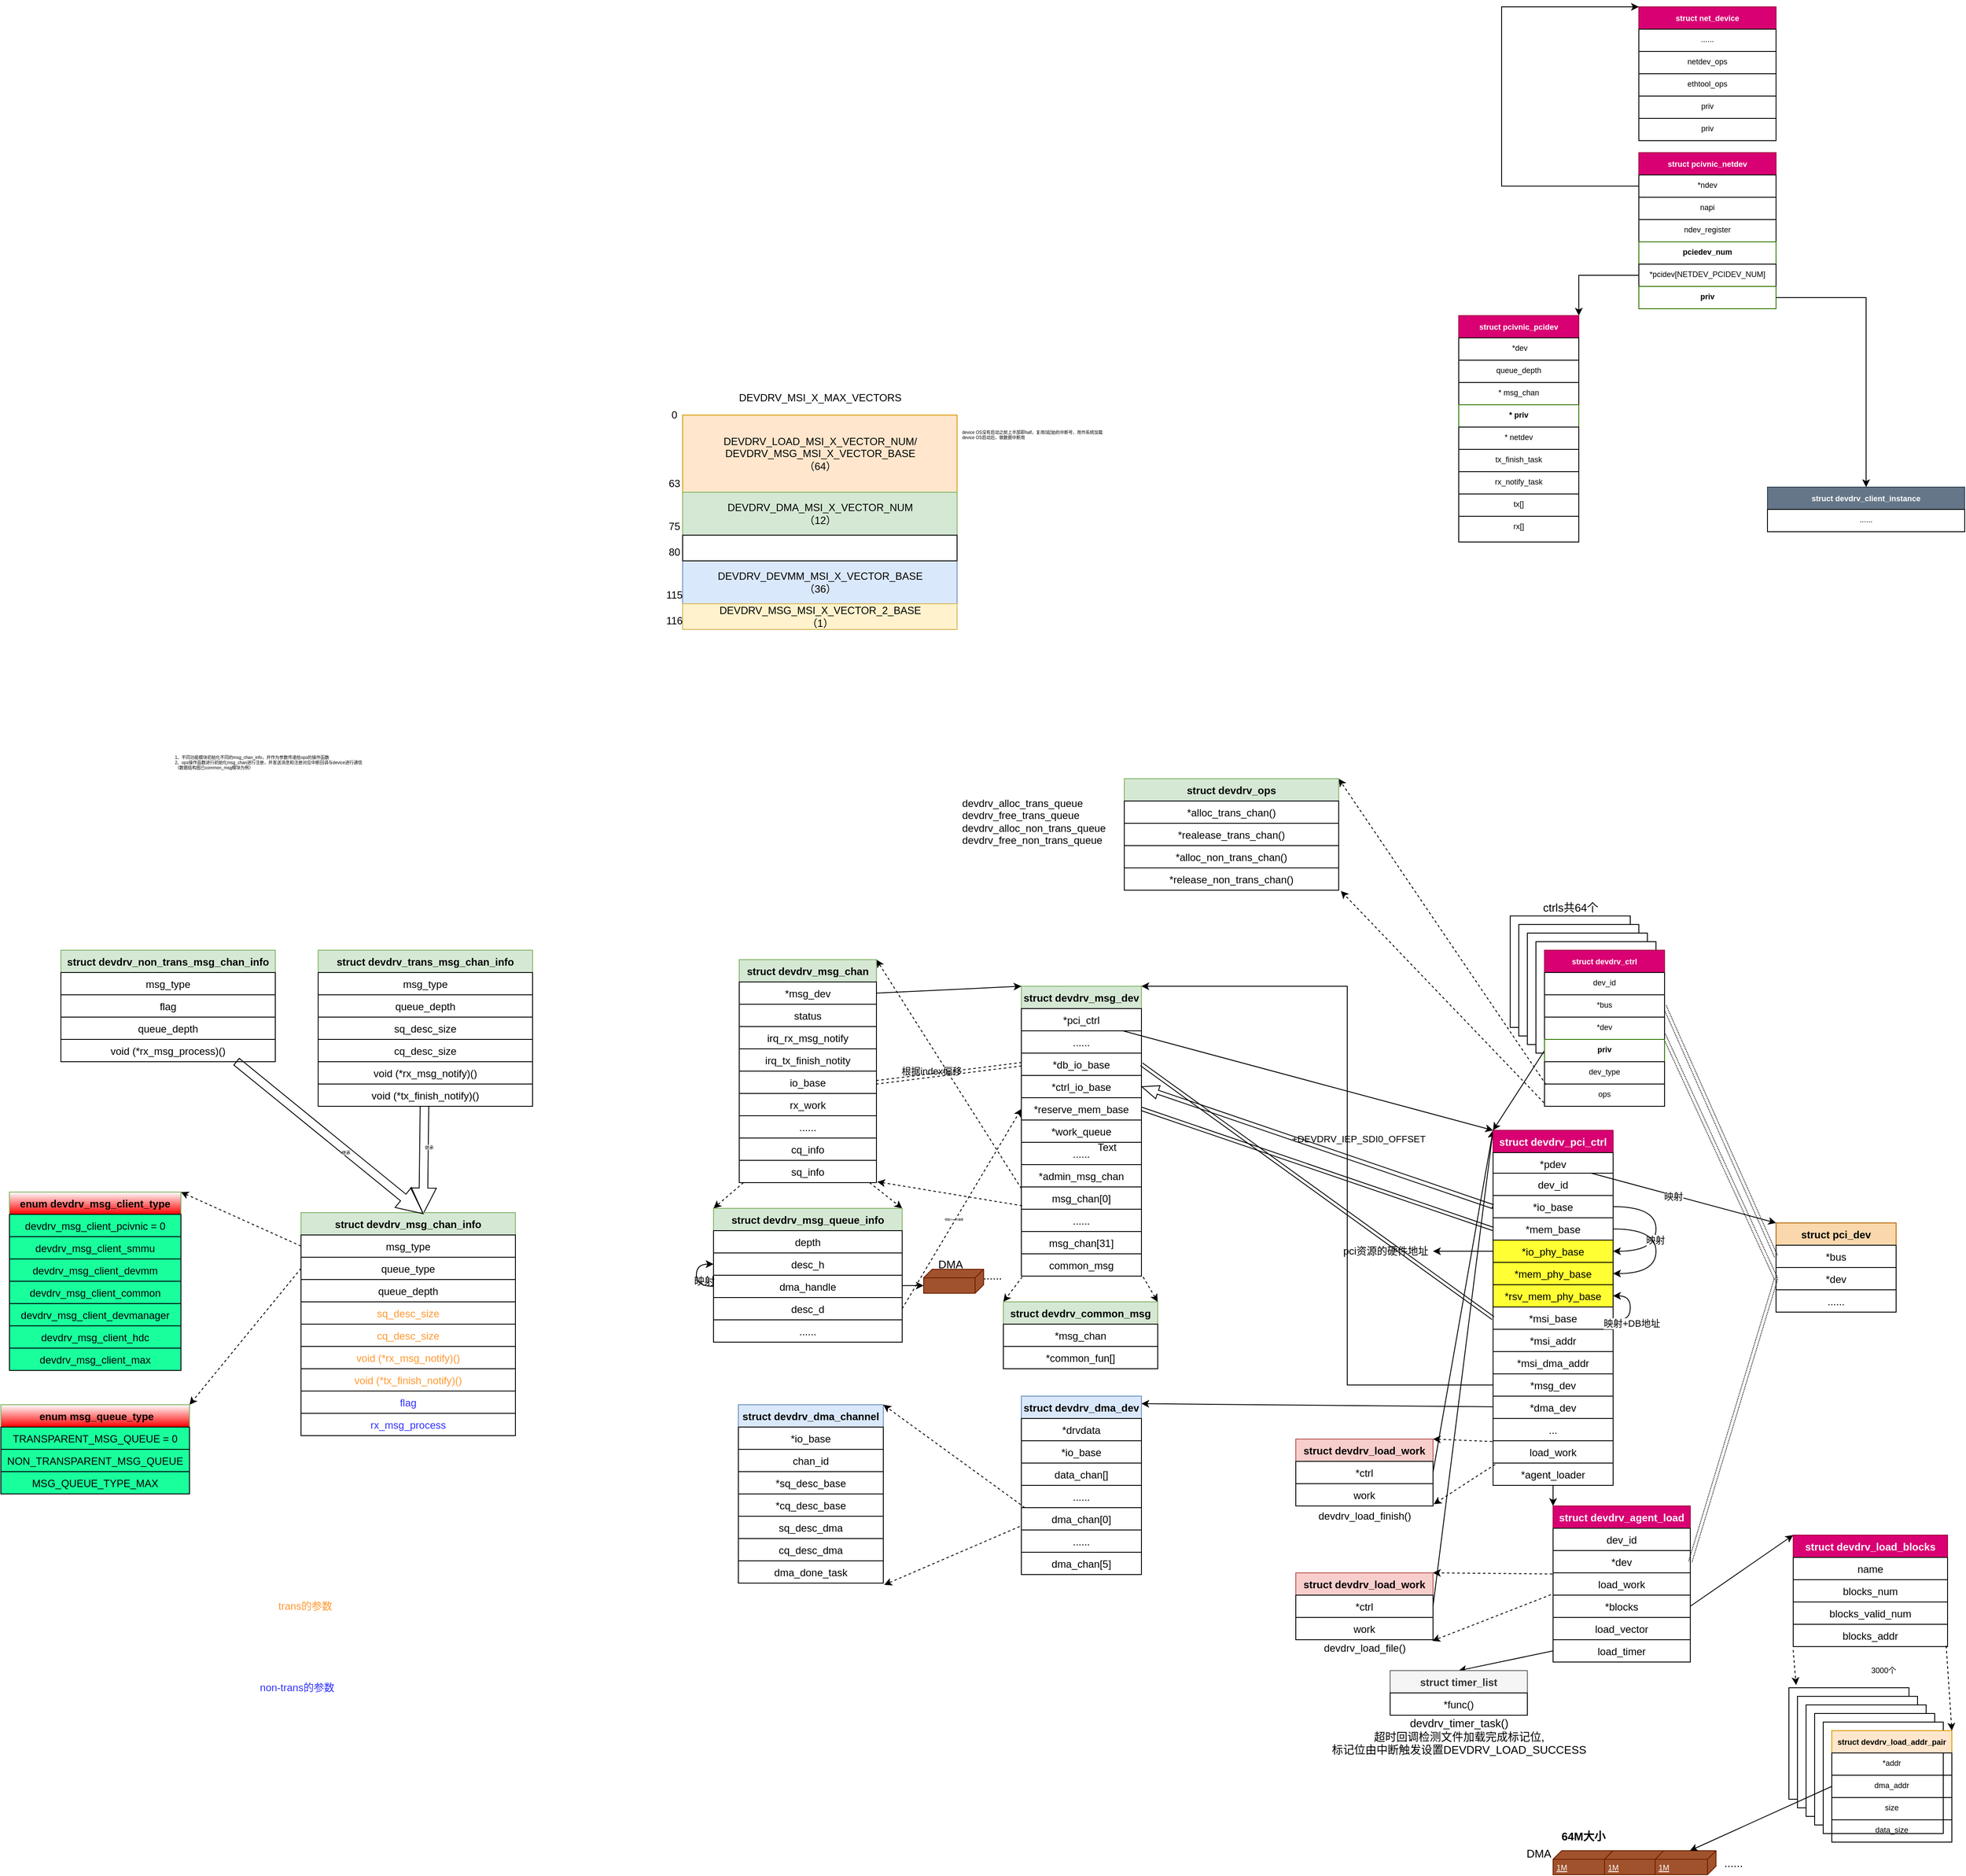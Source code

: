<mxfile version="13.3.5" type="github">
  <diagram id="K24yG_uio-jVfGYNilbi" name="Page-1">
    <mxGraphModel dx="3327" dy="2065" grid="1" gridSize="10" guides="1" tooltips="1" connect="1" arrows="1" fold="1" page="1" pageScale="1" pageWidth="827" pageHeight="1169" math="0" shadow="0">
      <root>
        <mxCell id="0" />
        <mxCell id="1" parent="0" />
        <mxCell id="4CMs9tDYtMEGwvXOvuF7-43" value="struct pci_dev" style="swimlane;fontStyle=1;childLayout=stackLayout;horizontal=1;startSize=26;fillColor=#fad7ac;horizontalStack=0;resizeParent=1;resizeParentMax=0;resizeLast=0;collapsible=1;marginBottom=0;strokeColor=#b46504;" parent="1" vertex="1">
          <mxGeometry x="580" y="388" width="140" height="104" as="geometry" />
        </mxCell>
        <mxCell id="4CMs9tDYtMEGwvXOvuF7-44" value="*bus" style="text;strokeColor=#000000;fillColor=none;align=center;verticalAlign=top;spacingLeft=4;spacingRight=4;overflow=hidden;rotatable=0;points=[[0,0.5],[1,0.5]];portConstraint=eastwest;" parent="4CMs9tDYtMEGwvXOvuF7-43" vertex="1">
          <mxGeometry y="26" width="140" height="26" as="geometry" />
        </mxCell>
        <mxCell id="4CMs9tDYtMEGwvXOvuF7-45" value="*dev" style="text;strokeColor=#000000;fillColor=none;align=center;verticalAlign=top;spacingLeft=4;spacingRight=4;overflow=hidden;rotatable=0;points=[[0,0.5],[1,0.5]];portConstraint=eastwest;" parent="4CMs9tDYtMEGwvXOvuF7-43" vertex="1">
          <mxGeometry y="52" width="140" height="26" as="geometry" />
        </mxCell>
        <mxCell id="4CMs9tDYtMEGwvXOvuF7-49" value="......" style="text;strokeColor=#000000;fillColor=none;align=center;verticalAlign=top;spacingLeft=4;spacingRight=4;overflow=hidden;rotatable=0;points=[[0,0.5],[1,0.5]];portConstraint=eastwest;" parent="4CMs9tDYtMEGwvXOvuF7-43" vertex="1">
          <mxGeometry y="78" width="140" height="26" as="geometry" />
        </mxCell>
        <mxCell id="4CMs9tDYtMEGwvXOvuF7-48" style="rounded=0;orthogonalLoop=1;jettySize=auto;html=1;entryX=0;entryY=0;entryDx=0;entryDy=0;" parent="1" source="4CMs9tDYtMEGwvXOvuF7-34" target="4CMs9tDYtMEGwvXOvuF7-43" edge="1">
          <mxGeometry relative="1" as="geometry" />
        </mxCell>
        <mxCell id="4CMs9tDYtMEGwvXOvuF7-54" style="edgeStyle=none;rounded=0;orthogonalLoop=1;jettySize=auto;html=1;entryX=0;entryY=0;entryDx=0;entryDy=0;" parent="1" source="4CMs9tDYtMEGwvXOvuF7-42" target="4CMs9tDYtMEGwvXOvuF7-50" edge="1">
          <mxGeometry relative="1" as="geometry" />
        </mxCell>
        <mxCell id="4CMs9tDYtMEGwvXOvuF7-147" style="edgeStyle=none;rounded=0;orthogonalLoop=1;jettySize=auto;html=1;fontSize=13;exitX=0;exitY=0.5;exitDx=0;exitDy=0;entryX=0.5;entryY=0;entryDx=0;entryDy=0;" parent="1" source="4CMs9tDYtMEGwvXOvuF7-146" target="4CMs9tDYtMEGwvXOvuF7-148" edge="1">
          <mxGeometry relative="1" as="geometry">
            <mxPoint x="150" y="950.0" as="targetPoint" />
          </mxGeometry>
        </mxCell>
        <mxCell id="4CMs9tDYtMEGwvXOvuF7-55" style="edgeStyle=none;rounded=0;orthogonalLoop=1;jettySize=auto;html=1;entryX=0;entryY=0.5;entryDx=0;entryDy=0;exitX=1;exitY=0.5;exitDx=0;exitDy=0;shape=link;dashed=1;dashPattern=1 1;" parent="1" source="4CMs9tDYtMEGwvXOvuF7-52" target="4CMs9tDYtMEGwvXOvuF7-45" edge="1">
          <mxGeometry relative="1" as="geometry" />
        </mxCell>
        <mxCell id="4CMs9tDYtMEGwvXOvuF7-62" style="edgeStyle=none;rounded=0;orthogonalLoop=1;jettySize=auto;html=1;entryX=1;entryY=0;entryDx=0;entryDy=0;dashed=1;exitX=-0.005;exitY=0.051;exitDx=0;exitDy=0;exitPerimeter=0;" parent="1" source="4CMs9tDYtMEGwvXOvuF7-53" target="4CMs9tDYtMEGwvXOvuF7-57" edge="1">
          <mxGeometry relative="1" as="geometry" />
        </mxCell>
        <mxCell id="4CMs9tDYtMEGwvXOvuF7-63" style="edgeStyle=none;rounded=0;orthogonalLoop=1;jettySize=auto;html=1;entryX=0.995;entryY=1.051;entryDx=0;entryDy=0;entryPerimeter=0;dashed=1;exitX=-0.016;exitY=0.981;exitDx=0;exitDy=0;exitPerimeter=0;" parent="1" source="4CMs9tDYtMEGwvXOvuF7-53" target="4CMs9tDYtMEGwvXOvuF7-59" edge="1">
          <mxGeometry relative="1" as="geometry" />
        </mxCell>
        <mxCell id="4CMs9tDYtMEGwvXOvuF7-67" style="edgeStyle=none;rounded=0;orthogonalLoop=1;jettySize=auto;html=1;entryX=1;entryY=0;entryDx=0;entryDy=0;dashed=1;exitX=-0.006;exitY=0.032;exitDx=0;exitDy=0;exitPerimeter=0;" parent="1" source="4CMs9tDYtMEGwvXOvuF7-41" target="4CMs9tDYtMEGwvXOvuF7-64" edge="1">
          <mxGeometry relative="1" as="geometry" />
        </mxCell>
        <mxCell id="4CMs9tDYtMEGwvXOvuF7-68" style="edgeStyle=none;rounded=0;orthogonalLoop=1;jettySize=auto;html=1;entryX=1.005;entryY=0.923;entryDx=0;entryDy=0;entryPerimeter=0;dashed=1;exitX=0.018;exitY=1.058;exitDx=0;exitDy=0;exitPerimeter=0;" parent="1" source="4CMs9tDYtMEGwvXOvuF7-41" target="4CMs9tDYtMEGwvXOvuF7-66" edge="1">
          <mxGeometry relative="1" as="geometry" />
        </mxCell>
        <mxCell id="4CMs9tDYtMEGwvXOvuF7-70" style="edgeStyle=none;rounded=0;orthogonalLoop=1;jettySize=auto;html=1;exitX=1;exitY=0.5;exitDx=0;exitDy=0;entryX=0;entryY=0;entryDx=0;entryDy=0;" parent="1" source="4CMs9tDYtMEGwvXOvuF7-65" target="4CMs9tDYtMEGwvXOvuF7-33" edge="1">
          <mxGeometry relative="1" as="geometry">
            <mxPoint x="250" y="370" as="targetPoint" />
          </mxGeometry>
        </mxCell>
        <mxCell id="4CMs9tDYtMEGwvXOvuF7-69" style="edgeStyle=none;rounded=0;orthogonalLoop=1;jettySize=auto;html=1;entryX=0;entryY=0;entryDx=0;entryDy=0;exitX=1;exitY=0.5;exitDx=0;exitDy=0;" parent="1" source="4CMs9tDYtMEGwvXOvuF7-58" target="4CMs9tDYtMEGwvXOvuF7-33" edge="1">
          <mxGeometry relative="1" as="geometry" />
        </mxCell>
        <mxCell id="4CMs9tDYtMEGwvXOvuF7-71" value="devdrv_load_finish()" style="text;html=1;align=center;verticalAlign=middle;resizable=0;points=[];autosize=1;" parent="1" vertex="1">
          <mxGeometry x="40" y="720" width="120" height="20" as="geometry" />
        </mxCell>
        <mxCell id="-TiSCFnoP1qfZfvwGQQL-1" value="struct devdrv_msg_dev" style="swimlane;fontStyle=1;childLayout=stackLayout;horizontal=1;startSize=26;fillColor=#d5e8d4;horizontalStack=0;resizeParent=1;resizeParentMax=0;resizeLast=0;collapsible=1;marginBottom=0;strokeColor=#82b366;" parent="1" vertex="1">
          <mxGeometry x="-300" y="112" width="140" height="338" as="geometry" />
        </mxCell>
        <mxCell id="-TiSCFnoP1qfZfvwGQQL-2" value="*pci_ctrl" style="text;strokeColor=#000000;fillColor=none;align=center;verticalAlign=top;spacingLeft=4;spacingRight=4;overflow=hidden;rotatable=0;points=[[0,0.5],[1,0.5]];portConstraint=eastwest;" parent="-TiSCFnoP1qfZfvwGQQL-1" vertex="1">
          <mxGeometry y="26" width="140" height="26" as="geometry" />
        </mxCell>
        <mxCell id="-TiSCFnoP1qfZfvwGQQL-3" value="......" style="text;strokeColor=#000000;fillColor=none;align=center;verticalAlign=top;spacingLeft=4;spacingRight=4;overflow=hidden;rotatable=0;points=[[0,0.5],[1,0.5]];portConstraint=eastwest;" parent="-TiSCFnoP1qfZfvwGQQL-1" vertex="1">
          <mxGeometry y="52" width="140" height="26" as="geometry" />
        </mxCell>
        <mxCell id="-TiSCFnoP1qfZfvwGQQL-4" value="*db_io_base" style="text;strokeColor=#000000;fillColor=none;align=center;verticalAlign=top;spacingLeft=4;spacingRight=4;overflow=hidden;rotatable=0;points=[[0,0.5],[1,0.5]];portConstraint=eastwest;" parent="-TiSCFnoP1qfZfvwGQQL-1" vertex="1">
          <mxGeometry y="78" width="140" height="26" as="geometry" />
        </mxCell>
        <mxCell id="-TiSCFnoP1qfZfvwGQQL-5" value="*ctrl_io_base" style="text;strokeColor=#000000;fillColor=none;align=center;verticalAlign=top;spacingLeft=4;spacingRight=4;overflow=hidden;rotatable=0;points=[[0,0.5],[1,0.5]];portConstraint=eastwest;" parent="-TiSCFnoP1qfZfvwGQQL-1" vertex="1">
          <mxGeometry y="104" width="140" height="26" as="geometry" />
        </mxCell>
        <mxCell id="-TiSCFnoP1qfZfvwGQQL-6" value="*reserve_mem_base" style="text;strokeColor=#000000;fillColor=none;align=center;verticalAlign=top;spacingLeft=4;spacingRight=4;overflow=hidden;rotatable=0;points=[[0,0.5],[1,0.5]];portConstraint=eastwest;" parent="-TiSCFnoP1qfZfvwGQQL-1" vertex="1">
          <mxGeometry y="130" width="140" height="26" as="geometry" />
        </mxCell>
        <mxCell id="-TiSCFnoP1qfZfvwGQQL-7" value="*work_queue" style="text;strokeColor=#000000;fillColor=none;align=center;verticalAlign=top;spacingLeft=4;spacingRight=4;overflow=hidden;rotatable=0;points=[[0,0.5],[1,0.5]];portConstraint=eastwest;" parent="-TiSCFnoP1qfZfvwGQQL-1" vertex="1">
          <mxGeometry y="156" width="140" height="26" as="geometry" />
        </mxCell>
        <mxCell id="-TiSCFnoP1qfZfvwGQQL-8" value="......" style="text;strokeColor=#000000;fillColor=none;align=center;verticalAlign=top;spacingLeft=4;spacingRight=4;overflow=hidden;rotatable=0;points=[[0,0.5],[1,0.5]];portConstraint=eastwest;" parent="-TiSCFnoP1qfZfvwGQQL-1" vertex="1">
          <mxGeometry y="182" width="140" height="26" as="geometry" />
        </mxCell>
        <mxCell id="-TiSCFnoP1qfZfvwGQQL-9" value="*admin_msg_chan" style="text;strokeColor=#000000;fillColor=none;align=center;verticalAlign=top;spacingLeft=4;spacingRight=4;overflow=hidden;rotatable=0;points=[[0,0.5],[1,0.5]];portConstraint=eastwest;" parent="-TiSCFnoP1qfZfvwGQQL-1" vertex="1">
          <mxGeometry y="208" width="140" height="26" as="geometry" />
        </mxCell>
        <mxCell id="-TiSCFnoP1qfZfvwGQQL-16" value="msg_chan[0]" style="text;strokeColor=#000000;fillColor=none;align=center;verticalAlign=top;spacingLeft=4;spacingRight=4;overflow=hidden;rotatable=0;points=[[0,0.5],[1,0.5]];portConstraint=eastwest;" parent="-TiSCFnoP1qfZfvwGQQL-1" vertex="1">
          <mxGeometry y="234" width="140" height="26" as="geometry" />
        </mxCell>
        <mxCell id="-TiSCFnoP1qfZfvwGQQL-17" value="......" style="text;strokeColor=#000000;fillColor=none;align=center;verticalAlign=top;spacingLeft=4;spacingRight=4;overflow=hidden;rotatable=0;points=[[0,0.5],[1,0.5]];portConstraint=eastwest;" parent="-TiSCFnoP1qfZfvwGQQL-1" vertex="1">
          <mxGeometry y="260" width="140" height="26" as="geometry" />
        </mxCell>
        <mxCell id="-TiSCFnoP1qfZfvwGQQL-32" value="msg_chan[31]" style="text;strokeColor=#000000;fillColor=none;align=center;verticalAlign=top;spacingLeft=4;spacingRight=4;overflow=hidden;rotatable=0;points=[[0,0.5],[1,0.5]];portConstraint=eastwest;" parent="-TiSCFnoP1qfZfvwGQQL-1" vertex="1">
          <mxGeometry y="286" width="140" height="26" as="geometry" />
        </mxCell>
        <mxCell id="3cxTj1WRpVSJI_Zq0dqR-4" value="common_msg" style="text;strokeColor=#000000;fillColor=none;align=center;verticalAlign=top;spacingLeft=4;spacingRight=4;overflow=hidden;rotatable=0;points=[[0,0.5],[1,0.5]];portConstraint=eastwest;" vertex="1" parent="-TiSCFnoP1qfZfvwGQQL-1">
          <mxGeometry y="312" width="140" height="26" as="geometry" />
        </mxCell>
        <mxCell id="TfZTh5bj4eviRc6YyPCX-1" value="struct pcivnic_netdev" style="swimlane;fontStyle=1;childLayout=stackLayout;horizontal=1;startSize=26;fillColor=#d80073;horizontalStack=0;resizeParent=1;resizeParentMax=0;resizeLast=0;collapsible=1;marginBottom=0;fontSize=9;strokeColor=#A50040;fontColor=#ffffff;" parent="1" vertex="1">
          <mxGeometry x="420" y="-860" width="160" height="182" as="geometry" />
        </mxCell>
        <mxCell id="TfZTh5bj4eviRc6YyPCX-2" value="*ndev" style="text;strokeColor=#000000;fillColor=#ffffff;align=center;verticalAlign=top;spacingLeft=4;spacingRight=4;overflow=hidden;rotatable=0;points=[[0,0.5],[1,0.5]];portConstraint=eastwest;fontSize=9;" parent="TfZTh5bj4eviRc6YyPCX-1" vertex="1">
          <mxGeometry y="26" width="160" height="26" as="geometry" />
        </mxCell>
        <mxCell id="TfZTh5bj4eviRc6YyPCX-3" value="napi" style="text;strokeColor=#000000;fillColor=#ffffff;align=center;verticalAlign=top;spacingLeft=4;spacingRight=4;overflow=hidden;rotatable=0;points=[[0,0.5],[1,0.5]];portConstraint=eastwest;fontSize=9;" parent="TfZTh5bj4eviRc6YyPCX-1" vertex="1">
          <mxGeometry y="52" width="160" height="26" as="geometry" />
        </mxCell>
        <mxCell id="TfZTh5bj4eviRc6YyPCX-4" value="ndev_register" style="text;strokeColor=#000000;fillColor=#ffffff;align=center;verticalAlign=top;spacingLeft=4;spacingRight=4;overflow=hidden;rotatable=0;points=[[0,0.5],[1,0.5]];portConstraint=eastwest;fontSize=9;" parent="TfZTh5bj4eviRc6YyPCX-1" vertex="1">
          <mxGeometry y="78" width="160" height="26" as="geometry" />
        </mxCell>
        <mxCell id="TfZTh5bj4eviRc6YyPCX-5" value="pciedev_num" style="text;align=center;verticalAlign=top;spacingLeft=4;spacingRight=4;overflow=hidden;rotatable=0;points=[[0,0.5],[1,0.5]];portConstraint=eastwest;fontSize=9;fillColor=#FFFFFF;strokeColor=#2D7600;fontColor=#000000;gradientColor=none;fontStyle=1" parent="TfZTh5bj4eviRc6YyPCX-1" vertex="1">
          <mxGeometry y="104" width="160" height="26" as="geometry" />
        </mxCell>
        <mxCell id="TfZTh5bj4eviRc6YyPCX-6" value="*pcidev[NETDEV_PCIDEV_NUM]" style="text;strokeColor=#000000;fillColor=#ffffff;align=center;verticalAlign=top;spacingLeft=4;spacingRight=4;overflow=hidden;rotatable=0;points=[[0,0.5],[1,0.5]];portConstraint=eastwest;fontSize=9;" parent="TfZTh5bj4eviRc6YyPCX-1" vertex="1">
          <mxGeometry y="130" width="160" height="26" as="geometry" />
        </mxCell>
        <mxCell id="TfZTh5bj4eviRc6YyPCX-32" value="priv" style="text;align=center;verticalAlign=top;spacingLeft=4;spacingRight=4;overflow=hidden;rotatable=0;points=[[0,0.5],[1,0.5]];portConstraint=eastwest;fontSize=9;fillColor=#FFFFFF;strokeColor=#2D7600;fontColor=#000000;gradientColor=none;fontStyle=1" parent="TfZTh5bj4eviRc6YyPCX-1" vertex="1">
          <mxGeometry y="156" width="160" height="26" as="geometry" />
        </mxCell>
        <mxCell id="TfZTh5bj4eviRc6YyPCX-7" value="struct pcivnic_pcidev" style="swimlane;fontStyle=1;childLayout=stackLayout;horizontal=1;startSize=26;fillColor=#d80073;horizontalStack=0;resizeParent=1;resizeParentMax=0;resizeLast=0;collapsible=1;marginBottom=0;fontSize=9;strokeColor=#A50040;fontColor=#ffffff;" parent="1" vertex="1">
          <mxGeometry x="210" y="-670" width="140" height="264" as="geometry" />
        </mxCell>
        <mxCell id="TfZTh5bj4eviRc6YyPCX-8" value=" *dev" style="text;strokeColor=#000000;fillColor=#ffffff;align=center;verticalAlign=top;spacingLeft=4;spacingRight=4;overflow=hidden;rotatable=0;points=[[0,0.5],[1,0.5]];portConstraint=eastwest;fontSize=9;" parent="TfZTh5bj4eviRc6YyPCX-7" vertex="1">
          <mxGeometry y="26" width="140" height="26" as="geometry" />
        </mxCell>
        <mxCell id="TfZTh5bj4eviRc6YyPCX-9" value="queue_depth" style="text;strokeColor=#000000;fillColor=#ffffff;align=center;verticalAlign=top;spacingLeft=4;spacingRight=4;overflow=hidden;rotatable=0;points=[[0,0.5],[1,0.5]];portConstraint=eastwest;fontSize=9;" parent="TfZTh5bj4eviRc6YyPCX-7" vertex="1">
          <mxGeometry y="52" width="140" height="26" as="geometry" />
        </mxCell>
        <mxCell id="TfZTh5bj4eviRc6YyPCX-10" value="* msg_chan" style="text;strokeColor=#000000;fillColor=#ffffff;align=center;verticalAlign=top;spacingLeft=4;spacingRight=4;overflow=hidden;rotatable=0;points=[[0,0.5],[1,0.5]];portConstraint=eastwest;fontSize=9;" parent="TfZTh5bj4eviRc6YyPCX-7" vertex="1">
          <mxGeometry y="78" width="140" height="26" as="geometry" />
        </mxCell>
        <mxCell id="TfZTh5bj4eviRc6YyPCX-11" value="* priv" style="text;align=center;verticalAlign=top;spacingLeft=4;spacingRight=4;overflow=hidden;rotatable=0;points=[[0,0.5],[1,0.5]];portConstraint=eastwest;fontSize=9;fillColor=#FFFFFF;strokeColor=#2D7600;fontColor=#000000;gradientColor=none;fontStyle=1" parent="TfZTh5bj4eviRc6YyPCX-7" vertex="1">
          <mxGeometry y="104" width="140" height="26" as="geometry" />
        </mxCell>
        <mxCell id="TfZTh5bj4eviRc6YyPCX-12" value="* netdev" style="text;strokeColor=#000000;fillColor=#ffffff;align=center;verticalAlign=top;spacingLeft=4;spacingRight=4;overflow=hidden;rotatable=0;points=[[0,0.5],[1,0.5]];portConstraint=eastwest;fontSize=9;" parent="TfZTh5bj4eviRc6YyPCX-7" vertex="1">
          <mxGeometry y="130" width="140" height="26" as="geometry" />
        </mxCell>
        <mxCell id="TfZTh5bj4eviRc6YyPCX-14" value="tx_finish_task" style="text;strokeColor=#000000;fillColor=#ffffff;align=center;verticalAlign=top;spacingLeft=4;spacingRight=4;overflow=hidden;rotatable=0;points=[[0,0.5],[1,0.5]];portConstraint=eastwest;fontSize=9;" parent="TfZTh5bj4eviRc6YyPCX-7" vertex="1">
          <mxGeometry y="156" width="140" height="26" as="geometry" />
        </mxCell>
        <mxCell id="TfZTh5bj4eviRc6YyPCX-15" value="rx_notify_task" style="text;strokeColor=#000000;fillColor=#ffffff;align=center;verticalAlign=top;spacingLeft=4;spacingRight=4;overflow=hidden;rotatable=0;points=[[0,0.5],[1,0.5]];portConstraint=eastwest;fontSize=9;" parent="TfZTh5bj4eviRc6YyPCX-7" vertex="1">
          <mxGeometry y="182" width="140" height="26" as="geometry" />
        </mxCell>
        <mxCell id="TfZTh5bj4eviRc6YyPCX-16" value="tx[]" style="text;strokeColor=#000000;fillColor=#ffffff;align=center;verticalAlign=top;spacingLeft=4;spacingRight=4;overflow=hidden;rotatable=0;points=[[0,0.5],[1,0.5]];portConstraint=eastwest;fontSize=9;" parent="TfZTh5bj4eviRc6YyPCX-7" vertex="1">
          <mxGeometry y="208" width="140" height="26" as="geometry" />
        </mxCell>
        <mxCell id="TfZTh5bj4eviRc6YyPCX-17" value="rx[]" style="text;strokeColor=#000000;fillColor=#ffffff;align=center;verticalAlign=top;spacingLeft=4;spacingRight=4;overflow=hidden;rotatable=0;points=[[0,0.5],[1,0.5]];portConstraint=eastwest;fontSize=9;" parent="TfZTh5bj4eviRc6YyPCX-7" vertex="1">
          <mxGeometry y="234" width="140" height="30" as="geometry" />
        </mxCell>
        <mxCell id="4CMs9tDYtMEGwvXOvuF7-72" value="devdrv_load_file()" style="text;html=1;align=center;verticalAlign=middle;resizable=0;points=[];autosize=1;" parent="1" vertex="1">
          <mxGeometry x="45" y="874" width="110" height="20" as="geometry" />
        </mxCell>
        <mxCell id="4CMs9tDYtMEGwvXOvuF7-73" value="struct devdrv_load_blocks" style="swimlane;fontStyle=1;childLayout=stackLayout;horizontal=1;startSize=26;fillColor=#d80073;horizontalStack=0;resizeParent=1;resizeParentMax=0;resizeLast=0;collapsible=1;marginBottom=0;strokeColor=#A50040;fontColor=#ffffff;" parent="1" vertex="1">
          <mxGeometry x="600" y="752" width="180" height="130" as="geometry" />
        </mxCell>
        <mxCell id="4CMs9tDYtMEGwvXOvuF7-74" value="name" style="text;strokeColor=#000000;fillColor=none;align=center;verticalAlign=top;spacingLeft=4;spacingRight=4;overflow=hidden;rotatable=0;points=[[0,0.5],[1,0.5]];portConstraint=eastwest;" parent="4CMs9tDYtMEGwvXOvuF7-73" vertex="1">
          <mxGeometry y="26" width="180" height="26" as="geometry" />
        </mxCell>
        <mxCell id="4CMs9tDYtMEGwvXOvuF7-75" value="blocks_num" style="text;strokeColor=#000000;fillColor=none;align=center;verticalAlign=top;spacingLeft=4;spacingRight=4;overflow=hidden;rotatable=0;points=[[0,0.5],[1,0.5]];portConstraint=eastwest;" parent="4CMs9tDYtMEGwvXOvuF7-73" vertex="1">
          <mxGeometry y="52" width="180" height="26" as="geometry" />
        </mxCell>
        <mxCell id="4CMs9tDYtMEGwvXOvuF7-76" value="blocks_valid_num" style="text;strokeColor=#000000;fillColor=none;align=center;verticalAlign=top;spacingLeft=4;spacingRight=4;overflow=hidden;rotatable=0;points=[[0,0.5],[1,0.5]];portConstraint=eastwest;" parent="4CMs9tDYtMEGwvXOvuF7-73" vertex="1">
          <mxGeometry y="78" width="180" height="26" as="geometry" />
        </mxCell>
        <mxCell id="4CMs9tDYtMEGwvXOvuF7-78" value="blocks_addr" style="text;strokeColor=#000000;fillColor=none;align=center;verticalAlign=top;spacingLeft=4;spacingRight=4;overflow=hidden;rotatable=0;points=[[0,0.5],[1,0.5]];portConstraint=eastwest;" parent="4CMs9tDYtMEGwvXOvuF7-73" vertex="1">
          <mxGeometry y="104" width="180" height="26" as="geometry" />
        </mxCell>
        <mxCell id="4CMs9tDYtMEGwvXOvuF7-33" value="struct devdrv_pci_ctrl" style="swimlane;fontStyle=1;childLayout=stackLayout;horizontal=1;startSize=26;fillColor=#d80073;horizontalStack=0;resizeParent=1;resizeParentMax=0;resizeLast=0;collapsible=1;marginBottom=0;strokeColor=#A50040;fontColor=#ffffff;" parent="1" vertex="1">
          <mxGeometry x="250" y="280" width="140" height="414" as="geometry" />
        </mxCell>
        <mxCell id="4CMs9tDYtMEGwvXOvuF7-34" value="*pdev" style="text;strokeColor=#000000;fillColor=none;align=center;verticalAlign=top;spacingLeft=4;spacingRight=4;overflow=hidden;rotatable=0;points=[[0,0.5],[1,0.5]];portConstraint=eastwest;" parent="4CMs9tDYtMEGwvXOvuF7-33" vertex="1">
          <mxGeometry y="26" width="140" height="24" as="geometry" />
        </mxCell>
        <mxCell id="4CMs9tDYtMEGwvXOvuF7-35" value="dev_id&#xa;" style="text;strokeColor=#000000;fillColor=none;align=center;verticalAlign=top;spacingLeft=4;spacingRight=4;overflow=hidden;rotatable=0;points=[[0,0.5],[1,0.5]];portConstraint=eastwest;" parent="4CMs9tDYtMEGwvXOvuF7-33" vertex="1">
          <mxGeometry y="50" width="140" height="26" as="geometry" />
        </mxCell>
        <mxCell id="4CMs9tDYtMEGwvXOvuF7-36" value="*io_base" style="text;strokeColor=#000000;fillColor=none;align=center;verticalAlign=top;spacingLeft=4;spacingRight=4;overflow=hidden;rotatable=0;points=[[0,0.5],[1,0.5]];portConstraint=eastwest;" parent="4CMs9tDYtMEGwvXOvuF7-33" vertex="1">
          <mxGeometry y="76" width="140" height="26" as="geometry" />
        </mxCell>
        <mxCell id="KGFi5STX7Q2RRd9KJe1o-4" value="*mem_base" style="text;strokeColor=#000000;fillColor=none;align=center;verticalAlign=top;spacingLeft=4;spacingRight=4;overflow=hidden;rotatable=0;points=[[0,0.5],[1,0.5]];portConstraint=eastwest;" parent="4CMs9tDYtMEGwvXOvuF7-33" vertex="1">
          <mxGeometry y="102" width="140" height="26" as="geometry" />
        </mxCell>
        <mxCell id="KGFi5STX7Q2RRd9KJe1o-10" style="edgeStyle=orthogonalEdgeStyle;curved=1;rounded=0;orthogonalLoop=1;jettySize=auto;html=1;entryX=1;entryY=0.5;entryDx=0;entryDy=0;exitX=1;exitY=0.5;exitDx=0;exitDy=0;" parent="4CMs9tDYtMEGwvXOvuF7-33" source="4CMs9tDYtMEGwvXOvuF7-36" target="4CMs9tDYtMEGwvXOvuF7-39" edge="1">
          <mxGeometry relative="1" as="geometry">
            <Array as="points">
              <mxPoint x="190" y="89" />
              <mxPoint x="190" y="141" />
            </Array>
          </mxGeometry>
        </mxCell>
        <mxCell id="KGFi5STX7Q2RRd9KJe1o-13" value="映射" style="edgeLabel;html=1;align=center;verticalAlign=middle;resizable=0;points=[];" parent="KGFi5STX7Q2RRd9KJe1o-10" vertex="1" connectable="0">
          <mxGeometry x="0.165" y="-1" relative="1" as="geometry">
            <mxPoint as="offset" />
          </mxGeometry>
        </mxCell>
        <mxCell id="4CMs9tDYtMEGwvXOvuF7-39" value="*io_phy_base" style="text;strokeColor=#000000;fillColor=#FFFF33;align=center;verticalAlign=top;spacingLeft=4;spacingRight=4;overflow=hidden;rotatable=0;points=[[0,0.5],[1,0.5]];portConstraint=eastwest;labelBackgroundColor=none;" parent="4CMs9tDYtMEGwvXOvuF7-33" vertex="1">
          <mxGeometry y="128" width="140" height="26" as="geometry" />
        </mxCell>
        <mxCell id="4CMs9tDYtMEGwvXOvuF7-38" value="*mem_phy_base" style="text;strokeColor=#000000;fillColor=#FFFF33;align=center;verticalAlign=top;spacingLeft=4;spacingRight=4;overflow=hidden;rotatable=0;points=[[0,0.5],[1,0.5]];portConstraint=eastwest;" parent="4CMs9tDYtMEGwvXOvuF7-33" vertex="1">
          <mxGeometry y="154" width="140" height="26" as="geometry" />
        </mxCell>
        <mxCell id="4CMs9tDYtMEGwvXOvuF7-40" value="*rsv_mem_phy_base" style="text;strokeColor=#000000;fillColor=#FFFF33;align=center;verticalAlign=top;spacingLeft=4;spacingRight=4;overflow=hidden;rotatable=0;points=[[0,0.5],[1,0.5]];portConstraint=eastwest;" parent="4CMs9tDYtMEGwvXOvuF7-33" vertex="1">
          <mxGeometry y="180" width="140" height="26" as="geometry" />
        </mxCell>
        <mxCell id="4CMs9tDYtMEGwvXOvuF7-37" value="*msi_base" style="text;strokeColor=#000000;fillColor=none;align=center;verticalAlign=top;spacingLeft=4;spacingRight=4;overflow=hidden;rotatable=0;points=[[0,0.5],[1,0.5]];portConstraint=eastwest;" parent="4CMs9tDYtMEGwvXOvuF7-33" vertex="1">
          <mxGeometry y="206" width="140" height="26" as="geometry" />
        </mxCell>
        <mxCell id="KGFi5STX7Q2RRd9KJe1o-2" value="*msi_addr" style="text;strokeColor=#000000;fillColor=none;align=center;verticalAlign=top;spacingLeft=4;spacingRight=4;overflow=hidden;rotatable=0;points=[[0,0.5],[1,0.5]];portConstraint=eastwest;" parent="4CMs9tDYtMEGwvXOvuF7-33" vertex="1">
          <mxGeometry y="232" width="140" height="26" as="geometry" />
        </mxCell>
        <mxCell id="KGFi5STX7Q2RRd9KJe1o-3" value="*msi_dma_addr" style="text;strokeColor=#000000;fillColor=none;align=center;verticalAlign=top;spacingLeft=4;spacingRight=4;overflow=hidden;rotatable=0;points=[[0,0.5],[1,0.5]];portConstraint=eastwest;" parent="4CMs9tDYtMEGwvXOvuF7-33" vertex="1">
          <mxGeometry y="258" width="140" height="26" as="geometry" />
        </mxCell>
        <mxCell id="4rqcEA7wsS3cXAYtvrbO-18" value="*msg_dev" style="text;strokeColor=#000000;fillColor=none;align=center;verticalAlign=top;spacingLeft=4;spacingRight=4;overflow=hidden;rotatable=0;points=[[0,0.5],[1,0.5]];portConstraint=eastwest;" parent="4CMs9tDYtMEGwvXOvuF7-33" vertex="1">
          <mxGeometry y="284" width="140" height="26" as="geometry" />
        </mxCell>
        <mxCell id="4rqcEA7wsS3cXAYtvrbO-17" value="*dma_dev" style="text;strokeColor=#000000;fillColor=none;align=center;verticalAlign=top;spacingLeft=4;spacingRight=4;overflow=hidden;rotatable=0;points=[[0,0.5],[1,0.5]];portConstraint=eastwest;" parent="4CMs9tDYtMEGwvXOvuF7-33" vertex="1">
          <mxGeometry y="310" width="140" height="26" as="geometry" />
        </mxCell>
        <mxCell id="KGFi5STX7Q2RRd9KJe1o-5" value="..." style="text;strokeColor=#000000;fillColor=none;align=center;verticalAlign=top;spacingLeft=4;spacingRight=4;overflow=hidden;rotatable=0;points=[[0,0.5],[1,0.5]];portConstraint=eastwest;" parent="4CMs9tDYtMEGwvXOvuF7-33" vertex="1">
          <mxGeometry y="336" width="140" height="26" as="geometry" />
        </mxCell>
        <mxCell id="4CMs9tDYtMEGwvXOvuF7-41" value="load_work" style="text;strokeColor=#000000;fillColor=none;align=center;verticalAlign=top;spacingLeft=4;spacingRight=4;overflow=hidden;rotatable=0;points=[[0,0.5],[1,0.5]];portConstraint=eastwest;" parent="4CMs9tDYtMEGwvXOvuF7-33" vertex="1">
          <mxGeometry y="362" width="140" height="26" as="geometry" />
        </mxCell>
        <mxCell id="KGFi5STX7Q2RRd9KJe1o-11" style="edgeStyle=orthogonalEdgeStyle;curved=1;rounded=0;orthogonalLoop=1;jettySize=auto;html=1;entryX=1;entryY=0.5;entryDx=0;entryDy=0;exitX=1;exitY=0.5;exitDx=0;exitDy=0;" parent="4CMs9tDYtMEGwvXOvuF7-33" source="KGFi5STX7Q2RRd9KJe1o-4" target="4CMs9tDYtMEGwvXOvuF7-38" edge="1">
          <mxGeometry relative="1" as="geometry">
            <mxPoint x="150" y="99" as="sourcePoint" />
            <mxPoint x="150" y="151" as="targetPoint" />
            <Array as="points">
              <mxPoint x="190" y="115" />
              <mxPoint x="190" y="167" />
            </Array>
          </mxGeometry>
        </mxCell>
        <mxCell id="KGFi5STX7Q2RRd9KJe1o-12" value="映射" style="edgeLabel;html=1;align=center;verticalAlign=middle;resizable=0;points=[];" parent="KGFi5STX7Q2RRd9KJe1o-11" vertex="1" connectable="0">
          <mxGeometry x="-0.346" y="19" relative="1" as="geometry">
            <mxPoint x="20" y="-19" as="offset" />
          </mxGeometry>
        </mxCell>
        <mxCell id="KGFi5STX7Q2RRd9KJe1o-14" style="edgeStyle=orthogonalEdgeStyle;curved=1;rounded=0;orthogonalLoop=1;jettySize=auto;html=1;entryX=1;entryY=0.5;entryDx=0;entryDy=0;exitX=1;exitY=0.5;exitDx=0;exitDy=0;" parent="4CMs9tDYtMEGwvXOvuF7-33" source="4CMs9tDYtMEGwvXOvuF7-37" target="4CMs9tDYtMEGwvXOvuF7-40" edge="1">
          <mxGeometry relative="1" as="geometry">
            <mxPoint x="139" y="243" as="sourcePoint" />
            <mxPoint x="139" y="190.0" as="targetPoint" />
            <Array as="points">
              <mxPoint x="139" y="219" />
              <mxPoint x="139" y="220" />
              <mxPoint x="160" y="220" />
              <mxPoint x="160" y="193" />
            </Array>
          </mxGeometry>
        </mxCell>
        <mxCell id="KGFi5STX7Q2RRd9KJe1o-15" value="映射+DB地址&amp;nbsp;" style="edgeLabel;html=1;align=center;verticalAlign=middle;resizable=0;points=[];" parent="KGFi5STX7Q2RRd9KJe1o-14" vertex="1" connectable="0">
          <mxGeometry x="-0.346" y="19" relative="1" as="geometry">
            <mxPoint x="21.33" y="5" as="offset" />
          </mxGeometry>
        </mxCell>
        <mxCell id="4CMs9tDYtMEGwvXOvuF7-42" value="*agent_loader" style="text;strokeColor=#000000;fillColor=none;align=center;verticalAlign=top;spacingLeft=4;spacingRight=4;overflow=hidden;rotatable=0;points=[[0,0.5],[1,0.5]];portConstraint=eastwest;" parent="4CMs9tDYtMEGwvXOvuF7-33" vertex="1">
          <mxGeometry y="388" width="140" height="26" as="geometry" />
        </mxCell>
        <mxCell id="TfZTh5bj4eviRc6YyPCX-18" value="struct net_device" style="swimlane;fontStyle=1;childLayout=stackLayout;horizontal=1;startSize=26;fillColor=#d80073;horizontalStack=0;resizeParent=1;resizeParentMax=0;resizeLast=0;collapsible=1;marginBottom=0;fontSize=9;strokeColor=#A50040;fontColor=#ffffff;" parent="1" vertex="1">
          <mxGeometry x="420" y="-1030" width="160" height="156" as="geometry" />
        </mxCell>
        <mxCell id="TfZTh5bj4eviRc6YyPCX-19" value="......" style="text;strokeColor=#000000;fillColor=#ffffff;align=center;verticalAlign=top;spacingLeft=4;spacingRight=4;overflow=hidden;rotatable=0;points=[[0,0.5],[1,0.5]];portConstraint=eastwest;fontSize=9;" parent="TfZTh5bj4eviRc6YyPCX-18" vertex="1">
          <mxGeometry y="26" width="160" height="26" as="geometry" />
        </mxCell>
        <mxCell id="TfZTh5bj4eviRc6YyPCX-26" value="netdev_ops" style="text;strokeColor=#000000;fillColor=#ffffff;align=center;verticalAlign=top;spacingLeft=4;spacingRight=4;overflow=hidden;rotatable=0;points=[[0,0.5],[1,0.5]];portConstraint=eastwest;fontSize=9;" parent="TfZTh5bj4eviRc6YyPCX-18" vertex="1">
          <mxGeometry y="52" width="160" height="26" as="geometry" />
        </mxCell>
        <mxCell id="TfZTh5bj4eviRc6YyPCX-29" value="ethtool_ops" style="text;strokeColor=#000000;fillColor=#ffffff;align=center;verticalAlign=top;spacingLeft=4;spacingRight=4;overflow=hidden;rotatable=0;points=[[0,0.5],[1,0.5]];portConstraint=eastwest;fontSize=9;" parent="TfZTh5bj4eviRc6YyPCX-18" vertex="1">
          <mxGeometry y="78" width="160" height="26" as="geometry" />
        </mxCell>
        <mxCell id="TfZTh5bj4eviRc6YyPCX-30" value="priv" style="text;strokeColor=#000000;fillColor=#ffffff;align=center;verticalAlign=top;spacingLeft=4;spacingRight=4;overflow=hidden;rotatable=0;points=[[0,0.5],[1,0.5]];portConstraint=eastwest;fontSize=9;" parent="TfZTh5bj4eviRc6YyPCX-18" vertex="1">
          <mxGeometry y="104" width="160" height="26" as="geometry" />
        </mxCell>
        <mxCell id="TfZTh5bj4eviRc6YyPCX-31" value="priv" style="text;strokeColor=#000000;fillColor=#ffffff;align=center;verticalAlign=top;spacingLeft=4;spacingRight=4;overflow=hidden;rotatable=0;points=[[0,0.5],[1,0.5]];portConstraint=eastwest;fontSize=9;" parent="TfZTh5bj4eviRc6YyPCX-18" vertex="1">
          <mxGeometry y="130" width="160" height="26" as="geometry" />
        </mxCell>
        <mxCell id="4CMs9tDYtMEGwvXOvuF7-129" value="&amp;nbsp;" style="html=1;strokeColor=#000000;fontSize=9;align=center;" parent="1" vertex="1">
          <mxGeometry x="595" y="930" width="140" height="130" as="geometry" />
        </mxCell>
        <mxCell id="4CMs9tDYtMEGwvXOvuF7-130" value="&amp;nbsp;" style="html=1;strokeColor=#000000;fontSize=9;align=center;" parent="1" vertex="1">
          <mxGeometry x="605" y="940" width="140" height="130" as="geometry" />
        </mxCell>
        <mxCell id="4CMs9tDYtMEGwvXOvuF7-131" value="&amp;nbsp;" style="html=1;strokeColor=#000000;fontSize=9;align=center;" parent="1" vertex="1">
          <mxGeometry x="615" y="950" width="140" height="130" as="geometry" />
        </mxCell>
        <mxCell id="4CMs9tDYtMEGwvXOvuF7-132" value="&amp;nbsp;" style="html=1;strokeColor=#000000;fontSize=9;align=center;" parent="1" vertex="1">
          <mxGeometry x="625" y="960" width="140" height="130" as="geometry" />
        </mxCell>
        <mxCell id="4CMs9tDYtMEGwvXOvuF7-133" value="&amp;nbsp;" style="html=1;strokeColor=#000000;fontSize=9;align=center;" parent="1" vertex="1">
          <mxGeometry x="635" y="970" width="140" height="130" as="geometry" />
        </mxCell>
        <mxCell id="4CMs9tDYtMEGwvXOvuF7-83" value="struct devdrv_load_addr_pair" style="swimlane;fontStyle=1;childLayout=stackLayout;horizontal=1;startSize=26;fillColor=#ffe6cc;horizontalStack=0;resizeParent=1;resizeParentMax=0;resizeLast=0;collapsible=1;marginBottom=0;fontSize=9;strokeColor=#d79b00;" parent="1" vertex="1">
          <mxGeometry x="645" y="980" width="140" height="130" as="geometry" />
        </mxCell>
        <mxCell id="4CMs9tDYtMEGwvXOvuF7-84" value="*addr" style="text;strokeColor=#000000;fillColor=none;align=center;verticalAlign=top;spacingLeft=4;spacingRight=4;overflow=hidden;rotatable=0;points=[[0,0.5],[1,0.5]];portConstraint=eastwest;fontSize=9;" parent="4CMs9tDYtMEGwvXOvuF7-83" vertex="1">
          <mxGeometry y="26" width="140" height="26" as="geometry" />
        </mxCell>
        <mxCell id="4CMs9tDYtMEGwvXOvuF7-85" value="dma_addr" style="text;strokeColor=#000000;fillColor=none;align=center;verticalAlign=top;spacingLeft=4;spacingRight=4;overflow=hidden;rotatable=0;points=[[0,0.5],[1,0.5]];portConstraint=eastwest;fontSize=9;" parent="4CMs9tDYtMEGwvXOvuF7-83" vertex="1">
          <mxGeometry y="52" width="140" height="26" as="geometry" />
        </mxCell>
        <mxCell id="4CMs9tDYtMEGwvXOvuF7-86" value="size" style="text;strokeColor=#000000;fillColor=none;align=center;verticalAlign=top;spacingLeft=4;spacingRight=4;overflow=hidden;rotatable=0;points=[[0,0.5],[1,0.5]];portConstraint=eastwest;fontSize=9;" parent="4CMs9tDYtMEGwvXOvuF7-83" vertex="1">
          <mxGeometry y="78" width="140" height="26" as="geometry" />
        </mxCell>
        <mxCell id="4CMs9tDYtMEGwvXOvuF7-87" value="data_size" style="text;strokeColor=#000000;fillColor=none;align=center;verticalAlign=top;spacingLeft=4;spacingRight=4;overflow=hidden;rotatable=0;points=[[0,0.5],[1,0.5]];portConstraint=eastwest;fontSize=9;" parent="4CMs9tDYtMEGwvXOvuF7-83" vertex="1">
          <mxGeometry y="104" width="140" height="26" as="geometry" />
        </mxCell>
        <mxCell id="4CMs9tDYtMEGwvXOvuF7-134" style="edgeStyle=none;rounded=0;orthogonalLoop=1;jettySize=auto;html=1;entryX=0.06;entryY=-0.024;entryDx=0;entryDy=0;entryPerimeter=0;fontSize=9;exitX=0;exitY=1.154;exitDx=0;exitDy=0;exitPerimeter=0;dashed=1;" parent="1" source="4CMs9tDYtMEGwvXOvuF7-78" target="4CMs9tDYtMEGwvXOvuF7-129" edge="1">
          <mxGeometry relative="1" as="geometry" />
        </mxCell>
        <mxCell id="4CMs9tDYtMEGwvXOvuF7-135" style="edgeStyle=none;rounded=0;orthogonalLoop=1;jettySize=auto;html=1;entryX=1;entryY=0;entryDx=0;entryDy=0;fontSize=9;exitX=0.991;exitY=0.962;exitDx=0;exitDy=0;exitPerimeter=0;dashed=1;" parent="1" source="4CMs9tDYtMEGwvXOvuF7-78" target="4CMs9tDYtMEGwvXOvuF7-83" edge="1">
          <mxGeometry relative="1" as="geometry" />
        </mxCell>
        <mxCell id="4CMs9tDYtMEGwvXOvuF7-136" value="3000个" style="text;html=1;align=center;verticalAlign=middle;resizable=0;points=[];autosize=1;fontSize=9;" parent="1" vertex="1">
          <mxGeometry x="680" y="900" width="50" height="20" as="geometry" />
        </mxCell>
        <mxCell id="4CMs9tDYtMEGwvXOvuF7-137" style="edgeStyle=none;rounded=0;orthogonalLoop=1;jettySize=auto;html=1;entryX=0;entryY=0;entryDx=0;entryDy=0;fontSize=9;exitX=1;exitY=0.5;exitDx=0;exitDy=0;" parent="1" source="4CMs9tDYtMEGwvXOvuF7-56" target="4CMs9tDYtMEGwvXOvuF7-73" edge="1">
          <mxGeometry relative="1" as="geometry" />
        </mxCell>
        <mxCell id="4CMs9tDYtMEGwvXOvuF7-138" value="1M" style="verticalAlign=top;align=left;spacingTop=8;spacingLeft=2;spacingRight=12;shape=cube;size=10;direction=south;fontStyle=4;html=1;strokeColor=#6D1F00;fontSize=9;fillColor=#a0522d;fontColor=#ffffff;" parent="1" vertex="1">
          <mxGeometry x="320" y="1120" width="70" height="28" as="geometry" />
        </mxCell>
        <mxCell id="4CMs9tDYtMEGwvXOvuF7-139" value="1M" style="verticalAlign=top;align=left;spacingTop=8;spacingLeft=2;spacingRight=12;shape=cube;size=10;direction=south;fontStyle=4;html=1;strokeColor=#6D1F00;fontSize=9;fillColor=#a0522d;fontColor=#ffffff;" parent="1" vertex="1">
          <mxGeometry x="380" y="1120" width="70" height="28" as="geometry" />
        </mxCell>
        <mxCell id="4CMs9tDYtMEGwvXOvuF7-140" value="1M" style="verticalAlign=top;align=left;spacingTop=8;spacingLeft=2;spacingRight=12;shape=cube;size=10;direction=south;fontStyle=4;html=1;strokeColor=#6D1F00;fontSize=9;fillColor=#a0522d;fontColor=#ffffff;" parent="1" vertex="1">
          <mxGeometry x="439" y="1120" width="71" height="28" as="geometry" />
        </mxCell>
        <mxCell id="4CMs9tDYtMEGwvXOvuF7-142" value="......" style="text;html=1;align=center;verticalAlign=middle;resizable=0;points=[];autosize=1;fontSize=13;" parent="1" vertex="1">
          <mxGeometry x="510" y="1124" width="40" height="20" as="geometry" />
        </mxCell>
        <mxCell id="4CMs9tDYtMEGwvXOvuF7-143" style="edgeStyle=none;rounded=0;orthogonalLoop=1;jettySize=auto;html=1;entryX=0;entryY=0;entryDx=0;entryDy=30.5;entryPerimeter=0;fontSize=13;exitX=0;exitY=0.5;exitDx=0;exitDy=0;" parent="1" source="4CMs9tDYtMEGwvXOvuF7-85" target="4CMs9tDYtMEGwvXOvuF7-140" edge="1">
          <mxGeometry relative="1" as="geometry" />
        </mxCell>
        <mxCell id="4CMs9tDYtMEGwvXOvuF7-144" value="DMA" style="text;html=1;align=center;verticalAlign=middle;resizable=0;points=[];autosize=1;fontSize=13;" parent="1" vertex="1">
          <mxGeometry x="283" y="1113" width="40" height="20" as="geometry" />
        </mxCell>
        <mxCell id="4CMs9tDYtMEGwvXOvuF7-145" value="64M大小" style="text;html=1;align=center;verticalAlign=middle;resizable=0;points=[];autosize=1;fontSize=13;fontStyle=1" parent="1" vertex="1">
          <mxGeometry x="320" y="1093" width="70" height="20" as="geometry" />
        </mxCell>
        <mxCell id="4CMs9tDYtMEGwvXOvuF7-151" value="devdrv_timer_task()&lt;br&gt;超时回调检测文件加载完成标记位,&lt;br&gt;标记位由中断触发设置DEVDRV_LOAD_SUCCESS" style="text;html=1;align=center;verticalAlign=middle;resizable=0;points=[];autosize=1;fontSize=13;" parent="1" vertex="1">
          <mxGeometry x="55" y="962" width="310" height="50" as="geometry" />
        </mxCell>
        <mxCell id="4CMs9tDYtMEGwvXOvuF7-148" value="struct timer_list" style="swimlane;fontStyle=1;childLayout=stackLayout;horizontal=1;startSize=26;fillColor=#f5f5f5;horizontalStack=0;resizeParent=1;resizeParentMax=0;resizeLast=0;collapsible=1;marginBottom=0;strokeColor=#666666;fontColor=#333333;" parent="1" vertex="1">
          <mxGeometry x="130" y="910" width="160" height="52" as="geometry" />
        </mxCell>
        <mxCell id="4CMs9tDYtMEGwvXOvuF7-149" value="*func()" style="text;strokeColor=#000000;fillColor=none;align=center;verticalAlign=top;spacingLeft=4;spacingRight=4;overflow=hidden;rotatable=0;points=[[0,0.5],[1,0.5]];portConstraint=eastwest;" parent="4CMs9tDYtMEGwvXOvuF7-148" vertex="1">
          <mxGeometry y="26" width="160" height="26" as="geometry" />
        </mxCell>
        <mxCell id="4CMs9tDYtMEGwvXOvuF7-152" value="&amp;nbsp;" style="html=1;strokeColor=#000000;fontSize=9;align=center;" parent="1" vertex="1">
          <mxGeometry x="270" y="30" width="140" height="130" as="geometry" />
        </mxCell>
        <mxCell id="4CMs9tDYtMEGwvXOvuF7-153" value="&amp;nbsp;" style="html=1;strokeColor=#000000;fontSize=9;align=center;" parent="1" vertex="1">
          <mxGeometry x="280" y="40" width="140" height="130" as="geometry" />
        </mxCell>
        <mxCell id="4CMs9tDYtMEGwvXOvuF7-154" value="&amp;nbsp;" style="html=1;strokeColor=#000000;fontSize=9;align=center;" parent="1" vertex="1">
          <mxGeometry x="290" y="50" width="140" height="130" as="geometry" />
        </mxCell>
        <mxCell id="4CMs9tDYtMEGwvXOvuF7-155" value="&amp;nbsp;" style="html=1;strokeColor=#000000;fontSize=9;align=center;" parent="1" vertex="1">
          <mxGeometry x="300" y="60" width="140" height="130" as="geometry" />
        </mxCell>
        <mxCell id="4CMs9tDYtMEGwvXOvuF7-162" style="rounded=0;orthogonalLoop=1;jettySize=auto;html=1;fontSize=13;exitX=1;exitY=0.5;exitDx=0;exitDy=0;dashed=1;dashPattern=1 1;shape=link;" parent="1" source="4CMs9tDYtMEGwvXOvuF7-159" edge="1">
          <mxGeometry relative="1" as="geometry">
            <mxPoint x="580" y="427" as="targetPoint" />
          </mxGeometry>
        </mxCell>
        <mxCell id="4CMs9tDYtMEGwvXOvuF7-163" style="rounded=0;orthogonalLoop=1;jettySize=auto;html=1;entryX=0;entryY=0.5;entryDx=0;entryDy=0;fontSize=13;exitX=0.994;exitY=0.788;exitDx=0;exitDy=0;dashed=1;dashPattern=1 1;shape=link;exitPerimeter=0;" parent="1" source="4CMs9tDYtMEGwvXOvuF7-160" target="4CMs9tDYtMEGwvXOvuF7-45" edge="1">
          <mxGeometry relative="1" as="geometry" />
        </mxCell>
        <mxCell id="4CMs9tDYtMEGwvXOvuF7-164" style="rounded=0;orthogonalLoop=1;jettySize=auto;html=1;entryX=0;entryY=0;entryDx=0;entryDy=0;fontSize=13;exitX=0;exitY=0.5;exitDx=0;exitDy=0;" parent="1" source="4CMs9tDYtMEGwvXOvuF7-161" target="4CMs9tDYtMEGwvXOvuF7-33" edge="1">
          <mxGeometry relative="1" as="geometry" />
        </mxCell>
        <mxCell id="4CMs9tDYtMEGwvXOvuF7-166" value="ctrls共64个" style="text;html=1;align=center;verticalAlign=middle;resizable=0;points=[];autosize=1;fontSize=13;fontColor=#000000;" parent="1" vertex="1">
          <mxGeometry x="300" y="10" width="80" height="20" as="geometry" />
        </mxCell>
        <mxCell id="4CMs9tDYtMEGwvXOvuF7-157" value="struct devdrv_ctrl" style="swimlane;fontStyle=1;childLayout=stackLayout;horizontal=1;startSize=26;fillColor=#d80073;horizontalStack=0;resizeParent=1;resizeParentMax=0;resizeLast=0;collapsible=1;marginBottom=0;fontSize=9;strokeColor=#A50040;fontColor=#ffffff;" parent="1" vertex="1">
          <mxGeometry x="310" y="70" width="140" height="182" as="geometry" />
        </mxCell>
        <mxCell id="4CMs9tDYtMEGwvXOvuF7-158" value="dev_id" style="text;strokeColor=#000000;fillColor=#ffffff;align=center;verticalAlign=top;spacingLeft=4;spacingRight=4;overflow=hidden;rotatable=0;points=[[0,0.5],[1,0.5]];portConstraint=eastwest;fontSize=9;" parent="4CMs9tDYtMEGwvXOvuF7-157" vertex="1">
          <mxGeometry y="26" width="140" height="26" as="geometry" />
        </mxCell>
        <mxCell id="4CMs9tDYtMEGwvXOvuF7-159" value="*bus" style="text;strokeColor=#000000;fillColor=#ffffff;align=center;verticalAlign=top;spacingLeft=4;spacingRight=4;overflow=hidden;rotatable=0;points=[[0,0.5],[1,0.5]];portConstraint=eastwest;fontSize=9;" parent="4CMs9tDYtMEGwvXOvuF7-157" vertex="1">
          <mxGeometry y="52" width="140" height="26" as="geometry" />
        </mxCell>
        <mxCell id="4CMs9tDYtMEGwvXOvuF7-160" value="*dev" style="text;strokeColor=#000000;fillColor=#ffffff;align=center;verticalAlign=top;spacingLeft=4;spacingRight=4;overflow=hidden;rotatable=0;points=[[0,0.5],[1,0.5]];portConstraint=eastwest;fontSize=9;" parent="4CMs9tDYtMEGwvXOvuF7-157" vertex="1">
          <mxGeometry y="78" width="140" height="26" as="geometry" />
        </mxCell>
        <mxCell id="4CMs9tDYtMEGwvXOvuF7-161" value="priv" style="text;align=center;verticalAlign=top;spacingLeft=4;spacingRight=4;overflow=hidden;rotatable=0;points=[[0,0.5],[1,0.5]];portConstraint=eastwest;fontSize=9;fillColor=#FFFFFF;strokeColor=#2D7600;fontColor=#000000;gradientColor=none;fontStyle=1" parent="4CMs9tDYtMEGwvXOvuF7-157" vertex="1">
          <mxGeometry y="104" width="140" height="26" as="geometry" />
        </mxCell>
        <mxCell id="4CMs9tDYtMEGwvXOvuF7-165" value="dev_type" style="text;strokeColor=#000000;fillColor=#ffffff;align=center;verticalAlign=top;spacingLeft=4;spacingRight=4;overflow=hidden;rotatable=0;points=[[0,0.5],[1,0.5]];portConstraint=eastwest;fontSize=9;" parent="4CMs9tDYtMEGwvXOvuF7-157" vertex="1">
          <mxGeometry y="130" width="140" height="26" as="geometry" />
        </mxCell>
        <mxCell id="TfZTh5bj4eviRc6YyPCX-42" value="ops" style="text;strokeColor=#000000;fillColor=#ffffff;align=center;verticalAlign=top;spacingLeft=4;spacingRight=4;overflow=hidden;rotatable=0;points=[[0,0.5],[1,0.5]];portConstraint=eastwest;fontSize=9;" parent="4CMs9tDYtMEGwvXOvuF7-157" vertex="1">
          <mxGeometry y="156" width="140" height="26" as="geometry" />
        </mxCell>
        <mxCell id="KGFi5STX7Q2RRd9KJe1o-8" value="pci资源的硬件地址" style="text;html=1;strokeColor=none;fillColor=none;align=center;verticalAlign=middle;whiteSpace=wrap;rounded=0;labelBackgroundColor=none;" parent="1" vertex="1">
          <mxGeometry x="70" y="411" width="110" height="20" as="geometry" />
        </mxCell>
        <mxCell id="KGFi5STX7Q2RRd9KJe1o-9" value="" style="edgeStyle=orthogonalEdgeStyle;rounded=0;orthogonalLoop=1;jettySize=auto;html=1;" parent="1" source="4CMs9tDYtMEGwvXOvuF7-39" target="KGFi5STX7Q2RRd9KJe1o-8" edge="1">
          <mxGeometry relative="1" as="geometry" />
        </mxCell>
        <mxCell id="-TiSCFnoP1qfZfvwGQQL-11" style="rounded=0;orthogonalLoop=1;jettySize=auto;html=1;entryX=0;entryY=0;entryDx=0;entryDy=0;" parent="1" source="-TiSCFnoP1qfZfvwGQQL-2" target="4CMs9tDYtMEGwvXOvuF7-33" edge="1">
          <mxGeometry relative="1" as="geometry" />
        </mxCell>
        <mxCell id="-TiSCFnoP1qfZfvwGQQL-12" style="edgeStyle=none;rounded=0;orthogonalLoop=1;jettySize=auto;html=1;exitX=1;exitY=0.5;exitDx=0;exitDy=0;entryX=0;entryY=0.5;entryDx=0;entryDy=0;shape=link;" parent="1" source="-TiSCFnoP1qfZfvwGQQL-4" target="4CMs9tDYtMEGwvXOvuF7-37" edge="1">
          <mxGeometry relative="1" as="geometry" />
        </mxCell>
        <mxCell id="-TiSCFnoP1qfZfvwGQQL-13" style="edgeStyle=none;shape=flexArrow;rounded=0;orthogonalLoop=1;jettySize=auto;html=1;endArrow=block;endFill=0;exitX=0;exitY=0.5;exitDx=0;exitDy=0;width=4.722;endSize=6.244;endWidth=10.286;entryX=1;entryY=0.5;entryDx=0;entryDy=0;" parent="1" source="4CMs9tDYtMEGwvXOvuF7-36" target="-TiSCFnoP1qfZfvwGQQL-5" edge="1">
          <mxGeometry relative="1" as="geometry" />
        </mxCell>
        <mxCell id="-TiSCFnoP1qfZfvwGQQL-14" value="+DEVDRV_IEP_SDI0_OFFSET" style="edgeLabel;html=1;align=center;verticalAlign=middle;resizable=0;points=[];labelBackgroundColor=none;" parent="-TiSCFnoP1qfZfvwGQQL-13" vertex="1" connectable="0">
          <mxGeometry x="0.148" y="-3" relative="1" as="geometry">
            <mxPoint x="76.51" y="4.21" as="offset" />
          </mxGeometry>
        </mxCell>
        <mxCell id="-TiSCFnoP1qfZfvwGQQL-15" style="edgeStyle=none;shape=link;rounded=0;orthogonalLoop=1;jettySize=auto;html=1;entryX=0;entryY=0.5;entryDx=0;entryDy=0;endArrow=block;endFill=0;exitX=1;exitY=0.5;exitDx=0;exitDy=0;" parent="1" source="-TiSCFnoP1qfZfvwGQQL-6" target="KGFi5STX7Q2RRd9KJe1o-4" edge="1">
          <mxGeometry relative="1" as="geometry" />
        </mxCell>
        <mxCell id="-TiSCFnoP1qfZfvwGQQL-30" style="edgeStyle=none;rounded=0;orthogonalLoop=1;jettySize=auto;html=1;entryX=1;entryY=0;entryDx=0;entryDy=0;endArrow=classic;endFill=1;exitX=0;exitY=0.077;exitDx=0;exitDy=0;exitPerimeter=0;dashed=1;" parent="1" source="-TiSCFnoP1qfZfvwGQQL-16" target="-TiSCFnoP1qfZfvwGQQL-19" edge="1">
          <mxGeometry relative="1" as="geometry" />
        </mxCell>
        <mxCell id="-TiSCFnoP1qfZfvwGQQL-31" style="edgeStyle=none;rounded=0;orthogonalLoop=1;jettySize=auto;html=1;entryX=1.006;entryY=0.962;entryDx=0;entryDy=0;entryPerimeter=0;endArrow=classic;endFill=1;exitX=0.007;exitY=0.846;exitDx=0;exitDy=0;exitPerimeter=0;dashed=1;" parent="1" source="-TiSCFnoP1qfZfvwGQQL-16" target="-TiSCFnoP1qfZfvwGQQL-38" edge="1">
          <mxGeometry relative="1" as="geometry" />
        </mxCell>
        <mxCell id="-TiSCFnoP1qfZfvwGQQL-33" style="edgeStyle=none;rounded=0;orthogonalLoop=1;jettySize=auto;html=1;entryX=0;entryY=0;entryDx=0;entryDy=0;endArrow=classic;endFill=1;exitX=1;exitY=0.5;exitDx=0;exitDy=0;" parent="1" source="-TiSCFnoP1qfZfvwGQQL-20" target="-TiSCFnoP1qfZfvwGQQL-1" edge="1">
          <mxGeometry relative="1" as="geometry" />
        </mxCell>
        <mxCell id="-TiSCFnoP1qfZfvwGQQL-34" style="edgeStyle=none;rounded=0;orthogonalLoop=1;jettySize=auto;html=1;entryX=0;entryY=0.5;entryDx=0;entryDy=0;dashed=1;endArrow=classic;endFill=1;exitX=1;exitY=0.5;exitDx=0;exitDy=0;shape=link;" parent="1" source="-TiSCFnoP1qfZfvwGQQL-24" target="-TiSCFnoP1qfZfvwGQQL-4" edge="1">
          <mxGeometry relative="1" as="geometry" />
        </mxCell>
        <mxCell id="-TiSCFnoP1qfZfvwGQQL-35" value="根据index偏移" style="edgeLabel;html=1;align=center;verticalAlign=middle;resizable=0;points=[];labelBackgroundColor=none;" parent="-TiSCFnoP1qfZfvwGQQL-34" vertex="1" connectable="0">
          <mxGeometry x="-0.239" y="5" relative="1" as="geometry">
            <mxPoint as="offset" />
          </mxGeometry>
        </mxCell>
        <mxCell id="4rqcEA7wsS3cXAYtvrbO-7" style="edgeStyle=none;rounded=0;orthogonalLoop=1;jettySize=auto;html=1;entryX=0;entryY=0;entryDx=0;entryDy=0;dashed=1;endArrow=classic;endFill=1;exitX=0.031;exitY=1;exitDx=0;exitDy=0;exitPerimeter=0;" parent="1" source="-TiSCFnoP1qfZfvwGQQL-38" target="4rqcEA7wsS3cXAYtvrbO-1" edge="1">
          <mxGeometry relative="1" as="geometry">
            <mxPoint x="-609" y="436" as="sourcePoint" />
          </mxGeometry>
        </mxCell>
        <mxCell id="4rqcEA7wsS3cXAYtvrbO-8" style="edgeStyle=none;rounded=0;orthogonalLoop=1;jettySize=auto;html=1;entryX=1;entryY=0;entryDx=0;entryDy=0;dashed=1;endArrow=classic;endFill=1;exitX=0.95;exitY=1;exitDx=0;exitDy=0;exitPerimeter=0;" parent="1" source="-TiSCFnoP1qfZfvwGQQL-38" target="4rqcEA7wsS3cXAYtvrbO-1" edge="1">
          <mxGeometry relative="1" as="geometry">
            <mxPoint x="-469" y="419" as="sourcePoint" />
          </mxGeometry>
        </mxCell>
        <mxCell id="4rqcEA7wsS3cXAYtvrbO-9" value="" style="verticalAlign=top;align=left;spacingTop=8;spacingLeft=2;spacingRight=12;shape=cube;size=10;direction=south;fontStyle=4;html=1;strokeColor=#6D1F00;fontSize=9;fillColor=#a0522d;fontColor=#ffffff;" parent="1" vertex="1">
          <mxGeometry x="-414" y="442" width="70" height="28" as="geometry" />
        </mxCell>
        <mxCell id="4rqcEA7wsS3cXAYtvrbO-10" value="......" style="text;html=1;align=center;verticalAlign=middle;resizable=0;points=[];autosize=1;fontSize=13;" parent="1" vertex="1">
          <mxGeometry x="-354" y="439" width="40" height="20" as="geometry" />
        </mxCell>
        <mxCell id="4rqcEA7wsS3cXAYtvrbO-11" value="DMA" style="text;html=1;align=center;verticalAlign=middle;resizable=0;points=[];autosize=1;fontSize=13;" parent="1" vertex="1">
          <mxGeometry x="-403" y="426" width="40" height="20" as="geometry" />
        </mxCell>
        <mxCell id="4rqcEA7wsS3cXAYtvrbO-12" style="edgeStyle=none;rounded=0;orthogonalLoop=1;jettySize=auto;html=1;entryX=0;entryY=0;entryDx=19;entryDy=70;entryPerimeter=0;endArrow=classic;endFill=1;" parent="1" source="4rqcEA7wsS3cXAYtvrbO-4" target="4rqcEA7wsS3cXAYtvrbO-9" edge="1">
          <mxGeometry relative="1" as="geometry" />
        </mxCell>
        <mxCell id="4rqcEA7wsS3cXAYtvrbO-13" value="映射&lt;br&gt;" style="text;html=1;align=center;verticalAlign=middle;resizable=0;points=[];autosize=1;" parent="1" vertex="1">
          <mxGeometry x="-690" y="446" width="40" height="20" as="geometry" />
        </mxCell>
        <mxCell id="4CMs9tDYtMEGwvXOvuF7-50" value="struct devdrv_agent_load" style="swimlane;fontStyle=1;childLayout=stackLayout;horizontal=1;startSize=26;fillColor=#d80073;horizontalStack=0;resizeParent=1;resizeParentMax=0;resizeLast=0;collapsible=1;marginBottom=0;strokeColor=#A50040;fontColor=#ffffff;" parent="1" vertex="1">
          <mxGeometry x="320" y="718" width="160" height="182" as="geometry" />
        </mxCell>
        <mxCell id="4CMs9tDYtMEGwvXOvuF7-51" value="dev_id" style="text;strokeColor=#000000;fillColor=none;align=center;verticalAlign=top;spacingLeft=4;spacingRight=4;overflow=hidden;rotatable=0;points=[[0,0.5],[1,0.5]];portConstraint=eastwest;" parent="4CMs9tDYtMEGwvXOvuF7-50" vertex="1">
          <mxGeometry y="26" width="160" height="26" as="geometry" />
        </mxCell>
        <mxCell id="4CMs9tDYtMEGwvXOvuF7-52" value="*dev" style="text;strokeColor=#000000;fillColor=none;align=center;verticalAlign=top;spacingLeft=4;spacingRight=4;overflow=hidden;rotatable=0;points=[[0,0.5],[1,0.5]];portConstraint=eastwest;" parent="4CMs9tDYtMEGwvXOvuF7-50" vertex="1">
          <mxGeometry y="52" width="160" height="26" as="geometry" />
        </mxCell>
        <mxCell id="4CMs9tDYtMEGwvXOvuF7-53" value="load_work" style="text;strokeColor=#000000;fillColor=none;align=center;verticalAlign=top;spacingLeft=4;spacingRight=4;overflow=hidden;rotatable=0;points=[[0,0.5],[1,0.5]];portConstraint=eastwest;" parent="4CMs9tDYtMEGwvXOvuF7-50" vertex="1">
          <mxGeometry y="78" width="160" height="26" as="geometry" />
        </mxCell>
        <mxCell id="4CMs9tDYtMEGwvXOvuF7-56" value="*blocks" style="text;strokeColor=#000000;fillColor=none;align=center;verticalAlign=top;spacingLeft=4;spacingRight=4;overflow=hidden;rotatable=0;points=[[0,0.5],[1,0.5]];portConstraint=eastwest;" parent="4CMs9tDYtMEGwvXOvuF7-50" vertex="1">
          <mxGeometry y="104" width="160" height="26" as="geometry" />
        </mxCell>
        <mxCell id="4CMs9tDYtMEGwvXOvuF7-61" value="load_vector" style="text;strokeColor=#000000;fillColor=none;align=center;verticalAlign=top;spacingLeft=4;spacingRight=4;overflow=hidden;rotatable=0;points=[[0,0.5],[1,0.5]];portConstraint=eastwest;" parent="4CMs9tDYtMEGwvXOvuF7-50" vertex="1">
          <mxGeometry y="130" width="160" height="26" as="geometry" />
        </mxCell>
        <mxCell id="4CMs9tDYtMEGwvXOvuF7-146" value="load_timer" style="text;strokeColor=#000000;fillColor=none;align=center;verticalAlign=top;spacingLeft=4;spacingRight=4;overflow=hidden;rotatable=0;points=[[0,0.5],[1,0.5]];portConstraint=eastwest;" parent="4CMs9tDYtMEGwvXOvuF7-50" vertex="1">
          <mxGeometry y="156" width="160" height="26" as="geometry" />
        </mxCell>
        <mxCell id="4rqcEA7wsS3cXAYtvrbO-19" style="edgeStyle=orthogonalEdgeStyle;rounded=0;orthogonalLoop=1;jettySize=auto;html=1;entryX=1;entryY=0;entryDx=0;entryDy=0;exitX=0;exitY=0.5;exitDx=0;exitDy=0;" parent="1" source="4rqcEA7wsS3cXAYtvrbO-18" target="-TiSCFnoP1qfZfvwGQQL-1" edge="1">
          <mxGeometry relative="1" as="geometry">
            <Array as="points">
              <mxPoint x="80" y="577" />
              <mxPoint x="80" y="112" />
            </Array>
          </mxGeometry>
        </mxCell>
        <mxCell id="4CMs9tDYtMEGwvXOvuF7-64" value="struct devdrv_load_work" style="swimlane;fontStyle=1;childLayout=stackLayout;horizontal=1;startSize=26;fillColor=#f8cecc;horizontalStack=0;resizeParent=1;resizeParentMax=0;resizeLast=0;collapsible=1;marginBottom=0;strokeColor=#b85450;" parent="1" vertex="1">
          <mxGeometry x="20" y="640" width="160" height="78" as="geometry" />
        </mxCell>
        <mxCell id="4CMs9tDYtMEGwvXOvuF7-65" value="*ctrl" style="text;strokeColor=#000000;fillColor=none;align=center;verticalAlign=top;spacingLeft=4;spacingRight=4;overflow=hidden;rotatable=0;points=[[0,0.5],[1,0.5]];portConstraint=eastwest;" parent="4CMs9tDYtMEGwvXOvuF7-64" vertex="1">
          <mxGeometry y="26" width="160" height="26" as="geometry" />
        </mxCell>
        <mxCell id="4CMs9tDYtMEGwvXOvuF7-66" value="work" style="text;strokeColor=#000000;fillColor=none;align=center;verticalAlign=top;spacingLeft=4;spacingRight=4;overflow=hidden;rotatable=0;points=[[0,0.5],[1,0.5]];portConstraint=eastwest;" parent="4CMs9tDYtMEGwvXOvuF7-64" vertex="1">
          <mxGeometry y="52" width="160" height="26" as="geometry" />
        </mxCell>
        <mxCell id="4CMs9tDYtMEGwvXOvuF7-57" value="struct devdrv_load_work" style="swimlane;fontStyle=1;childLayout=stackLayout;horizontal=1;startSize=26;fillColor=#f8cecc;horizontalStack=0;resizeParent=1;resizeParentMax=0;resizeLast=0;collapsible=1;marginBottom=0;strokeColor=#b85450;" parent="1" vertex="1">
          <mxGeometry x="20" y="796" width="160" height="78" as="geometry" />
        </mxCell>
        <mxCell id="4CMs9tDYtMEGwvXOvuF7-58" value="*ctrl" style="text;strokeColor=#000000;fillColor=none;align=center;verticalAlign=top;spacingLeft=4;spacingRight=4;overflow=hidden;rotatable=0;points=[[0,0.5],[1,0.5]];portConstraint=eastwest;" parent="4CMs9tDYtMEGwvXOvuF7-57" vertex="1">
          <mxGeometry y="26" width="160" height="26" as="geometry" />
        </mxCell>
        <mxCell id="4CMs9tDYtMEGwvXOvuF7-59" value="work" style="text;strokeColor=#000000;fillColor=none;align=center;verticalAlign=top;spacingLeft=4;spacingRight=4;overflow=hidden;rotatable=0;points=[[0,0.5],[1,0.5]];portConstraint=eastwest;" parent="4CMs9tDYtMEGwvXOvuF7-57" vertex="1">
          <mxGeometry y="52" width="160" height="26" as="geometry" />
        </mxCell>
        <mxCell id="4rqcEA7wsS3cXAYtvrbO-33" style="rounded=0;orthogonalLoop=1;jettySize=auto;html=1;entryX=1;entryY=0.042;entryDx=0;entryDy=0;entryPerimeter=0;" parent="1" source="4rqcEA7wsS3cXAYtvrbO-17" target="4rqcEA7wsS3cXAYtvrbO-21" edge="1">
          <mxGeometry relative="1" as="geometry" />
        </mxCell>
        <mxCell id="4rqcEA7wsS3cXAYtvrbO-21" value="struct devdrv_dma_dev" style="swimlane;fontStyle=1;childLayout=stackLayout;horizontal=1;startSize=26;fillColor=#dae8fc;horizontalStack=0;resizeParent=1;resizeParentMax=0;resizeLast=0;collapsible=1;marginBottom=0;strokeColor=#6c8ebf;" parent="1" vertex="1">
          <mxGeometry x="-300" y="590" width="140" height="208" as="geometry" />
        </mxCell>
        <mxCell id="4rqcEA7wsS3cXAYtvrbO-22" value="*drvdata" style="text;strokeColor=#000000;fillColor=none;align=center;verticalAlign=top;spacingLeft=4;spacingRight=4;overflow=hidden;rotatable=0;points=[[0,0.5],[1,0.5]];portConstraint=eastwest;" parent="4rqcEA7wsS3cXAYtvrbO-21" vertex="1">
          <mxGeometry y="26" width="140" height="26" as="geometry" />
        </mxCell>
        <mxCell id="4rqcEA7wsS3cXAYtvrbO-23" value="*io_base" style="text;strokeColor=#000000;fillColor=none;align=center;verticalAlign=top;spacingLeft=4;spacingRight=4;overflow=hidden;rotatable=0;points=[[0,0.5],[1,0.5]];portConstraint=eastwest;" parent="4rqcEA7wsS3cXAYtvrbO-21" vertex="1">
          <mxGeometry y="52" width="140" height="26" as="geometry" />
        </mxCell>
        <mxCell id="4rqcEA7wsS3cXAYtvrbO-24" value="data_chan[]" style="text;strokeColor=#000000;fillColor=none;align=center;verticalAlign=top;spacingLeft=4;spacingRight=4;overflow=hidden;rotatable=0;points=[[0,0.5],[1,0.5]];portConstraint=eastwest;" parent="4rqcEA7wsS3cXAYtvrbO-21" vertex="1">
          <mxGeometry y="78" width="140" height="26" as="geometry" />
        </mxCell>
        <mxCell id="4rqcEA7wsS3cXAYtvrbO-28" value="......" style="text;strokeColor=#000000;fillColor=none;align=center;verticalAlign=top;spacingLeft=4;spacingRight=4;overflow=hidden;rotatable=0;points=[[0,0.5],[1,0.5]];portConstraint=eastwest;" parent="4rqcEA7wsS3cXAYtvrbO-21" vertex="1">
          <mxGeometry y="104" width="140" height="26" as="geometry" />
        </mxCell>
        <mxCell id="4rqcEA7wsS3cXAYtvrbO-30" value="dma_chan[0]" style="text;strokeColor=#000000;fillColor=none;align=center;verticalAlign=top;spacingLeft=4;spacingRight=4;overflow=hidden;rotatable=0;points=[[0,0.5],[1,0.5]];portConstraint=eastwest;" parent="4rqcEA7wsS3cXAYtvrbO-21" vertex="1">
          <mxGeometry y="130" width="140" height="26" as="geometry" />
        </mxCell>
        <mxCell id="4rqcEA7wsS3cXAYtvrbO-31" value="......" style="text;strokeColor=#000000;fillColor=none;align=center;verticalAlign=top;spacingLeft=4;spacingRight=4;overflow=hidden;rotatable=0;points=[[0,0.5],[1,0.5]];portConstraint=eastwest;" parent="4rqcEA7wsS3cXAYtvrbO-21" vertex="1">
          <mxGeometry y="156" width="140" height="26" as="geometry" />
        </mxCell>
        <mxCell id="4rqcEA7wsS3cXAYtvrbO-32" value="dma_chan[5]" style="text;strokeColor=#000000;fillColor=none;align=center;verticalAlign=top;spacingLeft=4;spacingRight=4;overflow=hidden;rotatable=0;points=[[0,0.5],[1,0.5]];portConstraint=eastwest;" parent="4rqcEA7wsS3cXAYtvrbO-21" vertex="1">
          <mxGeometry y="182" width="140" height="26" as="geometry" />
        </mxCell>
        <mxCell id="4rqcEA7wsS3cXAYtvrbO-34" value="struct devdrv_dma_channel" style="swimlane;fontStyle=1;childLayout=stackLayout;horizontal=1;startSize=26;fillColor=#dae8fc;horizontalStack=0;resizeParent=1;resizeParentMax=0;resizeLast=0;collapsible=1;marginBottom=0;strokeColor=#6c8ebf;" parent="1" vertex="1">
          <mxGeometry x="-630" y="600" width="169" height="208" as="geometry" />
        </mxCell>
        <mxCell id="4rqcEA7wsS3cXAYtvrbO-35" value="*io_base" style="text;strokeColor=#000000;fillColor=none;align=center;verticalAlign=top;spacingLeft=4;spacingRight=4;overflow=hidden;rotatable=0;points=[[0,0.5],[1,0.5]];portConstraint=eastwest;" parent="4rqcEA7wsS3cXAYtvrbO-34" vertex="1">
          <mxGeometry y="26" width="169" height="26" as="geometry" />
        </mxCell>
        <mxCell id="4rqcEA7wsS3cXAYtvrbO-36" value="chan_id" style="text;strokeColor=#000000;fillColor=none;align=center;verticalAlign=top;spacingLeft=4;spacingRight=4;overflow=hidden;rotatable=0;points=[[0,0.5],[1,0.5]];portConstraint=eastwest;" parent="4rqcEA7wsS3cXAYtvrbO-34" vertex="1">
          <mxGeometry y="52" width="169" height="26" as="geometry" />
        </mxCell>
        <mxCell id="4rqcEA7wsS3cXAYtvrbO-37" value="*sq_desc_base" style="text;strokeColor=#000000;fillColor=none;align=center;verticalAlign=top;spacingLeft=4;spacingRight=4;overflow=hidden;rotatable=0;points=[[0,0.5],[1,0.5]];portConstraint=eastwest;" parent="4rqcEA7wsS3cXAYtvrbO-34" vertex="1">
          <mxGeometry y="78" width="169" height="26" as="geometry" />
        </mxCell>
        <mxCell id="4rqcEA7wsS3cXAYtvrbO-38" value="*cq_desc_base" style="text;strokeColor=#000000;fillColor=none;align=center;verticalAlign=top;spacingLeft=4;spacingRight=4;overflow=hidden;rotatable=0;points=[[0,0.5],[1,0.5]];portConstraint=eastwest;" parent="4rqcEA7wsS3cXAYtvrbO-34" vertex="1">
          <mxGeometry y="104" width="169" height="26" as="geometry" />
        </mxCell>
        <mxCell id="4rqcEA7wsS3cXAYtvrbO-39" value="sq_desc_dma" style="text;strokeColor=#000000;fillColor=none;align=center;verticalAlign=top;spacingLeft=4;spacingRight=4;overflow=hidden;rotatable=0;points=[[0,0.5],[1,0.5]];portConstraint=eastwest;" parent="4rqcEA7wsS3cXAYtvrbO-34" vertex="1">
          <mxGeometry y="130" width="169" height="26" as="geometry" />
        </mxCell>
        <mxCell id="4rqcEA7wsS3cXAYtvrbO-40" value="cq_desc_dma" style="text;strokeColor=#000000;fillColor=none;align=center;verticalAlign=top;spacingLeft=4;spacingRight=4;overflow=hidden;rotatable=0;points=[[0,0.5],[1,0.5]];portConstraint=eastwest;" parent="4rqcEA7wsS3cXAYtvrbO-34" vertex="1">
          <mxGeometry y="156" width="169" height="26" as="geometry" />
        </mxCell>
        <mxCell id="4rqcEA7wsS3cXAYtvrbO-41" value="dma_done_task" style="text;strokeColor=#000000;fillColor=none;align=center;verticalAlign=top;spacingLeft=4;spacingRight=4;overflow=hidden;rotatable=0;points=[[0,0.5],[1,0.5]];portConstraint=eastwest;" parent="4rqcEA7wsS3cXAYtvrbO-34" vertex="1">
          <mxGeometry y="182" width="169" height="26" as="geometry" />
        </mxCell>
        <mxCell id="4rqcEA7wsS3cXAYtvrbO-42" style="edgeStyle=none;rounded=0;orthogonalLoop=1;jettySize=auto;html=1;entryX=1;entryY=0;entryDx=0;entryDy=0;exitX=0.029;exitY=0;exitDx=0;exitDy=0;exitPerimeter=0;dashed=1;" parent="1" source="4rqcEA7wsS3cXAYtvrbO-30" target="4rqcEA7wsS3cXAYtvrbO-34" edge="1">
          <mxGeometry relative="1" as="geometry" />
        </mxCell>
        <mxCell id="4rqcEA7wsS3cXAYtvrbO-43" style="edgeStyle=none;rounded=0;orthogonalLoop=1;jettySize=auto;html=1;entryX=1.006;entryY=1.077;entryDx=0;entryDy=0;entryPerimeter=0;exitX=-0.014;exitY=0.846;exitDx=0;exitDy=0;exitPerimeter=0;dashed=1;" parent="1" source="4rqcEA7wsS3cXAYtvrbO-30" target="4rqcEA7wsS3cXAYtvrbO-41" edge="1">
          <mxGeometry relative="1" as="geometry" />
        </mxCell>
        <mxCell id="_frtZMjFfvYMnaSaVkvN-13" value="DEVDRV_LOAD_MSI_X_VECTOR_NUM/&lt;br&gt;DEVDRV_MSG_MSI_X_VECTOR_BASE&lt;br&gt;（64）" style="html=1;fillColor=#ffe6cc;strokeColor=#d79b00;" parent="1" vertex="1">
          <mxGeometry x="-695" y="-554" width="320" height="90" as="geometry" />
        </mxCell>
        <mxCell id="_frtZMjFfvYMnaSaVkvN-14" value="DEVDRV_DMA_MSI_X_VECTOR_NUM&lt;br&gt;（12）" style="html=1;fillColor=#d5e8d4;strokeColor=#82b366;" parent="1" vertex="1">
          <mxGeometry x="-695" y="-464" width="320" height="50" as="geometry" />
        </mxCell>
        <mxCell id="_frtZMjFfvYMnaSaVkvN-16" value="&lt;span style=&quot;text-align: left&quot;&gt;DEVDRV_DEVMM_MSI_X_VECTOR_BASE&lt;br&gt;（36）&lt;br&gt;&lt;/span&gt;" style="html=1;fillColor=#dae8fc;strokeColor=#6c8ebf;" parent="1" vertex="1">
          <mxGeometry x="-695" y="-384" width="320" height="50" as="geometry" />
        </mxCell>
        <mxCell id="_frtZMjFfvYMnaSaVkvN-18" value="&lt;div&gt;&lt;span&gt;DEVDRV_MSG_MSI_X_VECTOR_2_BASE&lt;/span&gt;&lt;/div&gt;&lt;div&gt;&lt;span&gt;（1）&lt;/span&gt;&lt;/div&gt;" style="html=1;align=center;fillColor=#fff2cc;strokeColor=#d6b656;" parent="1" vertex="1">
          <mxGeometry x="-695" y="-334" width="320" height="30" as="geometry" />
        </mxCell>
        <mxCell id="_frtZMjFfvYMnaSaVkvN-19" value="0" style="text;html=1;align=center;verticalAlign=middle;resizable=0;points=[];autosize=1;" parent="1" vertex="1">
          <mxGeometry x="-715" y="-564" width="20" height="20" as="geometry" />
        </mxCell>
        <mxCell id="_frtZMjFfvYMnaSaVkvN-20" value="63" style="text;html=1;align=center;verticalAlign=middle;resizable=0;points=[];autosize=1;" parent="1" vertex="1">
          <mxGeometry x="-720" y="-484" width="30" height="20" as="geometry" />
        </mxCell>
        <mxCell id="_frtZMjFfvYMnaSaVkvN-21" value="75" style="text;html=1;align=center;verticalAlign=middle;resizable=0;points=[];autosize=1;" parent="1" vertex="1">
          <mxGeometry x="-720" y="-434" width="30" height="20" as="geometry" />
        </mxCell>
        <mxCell id="_frtZMjFfvYMnaSaVkvN-22" value="80" style="text;html=1;align=center;verticalAlign=middle;resizable=0;points=[];autosize=1;" parent="1" vertex="1">
          <mxGeometry x="-720" y="-404" width="30" height="20" as="geometry" />
        </mxCell>
        <mxCell id="_frtZMjFfvYMnaSaVkvN-23" value="" style="html=1;" parent="1" vertex="1">
          <mxGeometry x="-695" y="-414" width="320" height="30" as="geometry" />
        </mxCell>
        <mxCell id="_frtZMjFfvYMnaSaVkvN-24" value="115" style="text;html=1;align=center;verticalAlign=middle;resizable=0;points=[];autosize=1;" parent="1" vertex="1">
          <mxGeometry x="-720" y="-354" width="30" height="20" as="geometry" />
        </mxCell>
        <mxCell id="_frtZMjFfvYMnaSaVkvN-25" value="116" style="text;html=1;align=center;verticalAlign=middle;resizable=0;points=[];autosize=1;" parent="1" vertex="1">
          <mxGeometry x="-720" y="-324" width="30" height="20" as="geometry" />
        </mxCell>
        <mxCell id="_frtZMjFfvYMnaSaVkvN-26" value="DEVDRV_MSI_X_MAX_VECTORS" style="text;html=1;align=center;verticalAlign=middle;resizable=0;points=[];autosize=1;" parent="1" vertex="1">
          <mxGeometry x="-640" y="-584" width="210" height="20" as="geometry" />
        </mxCell>
        <mxCell id="TfZTh5bj4eviRc6YyPCX-13" style="edgeStyle=orthogonalEdgeStyle;rounded=0;orthogonalLoop=1;jettySize=auto;html=1;entryX=1;entryY=0;entryDx=0;entryDy=0;" parent="1" source="TfZTh5bj4eviRc6YyPCX-6" target="TfZTh5bj4eviRc6YyPCX-7" edge="1">
          <mxGeometry relative="1" as="geometry" />
        </mxCell>
        <mxCell id="TfZTh5bj4eviRc6YyPCX-28" style="edgeStyle=orthogonalEdgeStyle;rounded=0;orthogonalLoop=1;jettySize=auto;html=1;entryX=0;entryY=0;entryDx=0;entryDy=0;" parent="1" source="TfZTh5bj4eviRc6YyPCX-2" target="TfZTh5bj4eviRc6YyPCX-18" edge="1">
          <mxGeometry relative="1" as="geometry">
            <mxPoint x="350" y="-1000" as="targetPoint" />
            <Array as="points">
              <mxPoint x="260" y="-821" />
              <mxPoint x="260" y="-1030" />
            </Array>
          </mxGeometry>
        </mxCell>
        <mxCell id="TfZTh5bj4eviRc6YyPCX-33" value="struct devdrv_client_instance" style="swimlane;fontStyle=1;childLayout=stackLayout;horizontal=1;startSize=26;fillColor=#647687;horizontalStack=0;resizeParent=1;resizeParentMax=0;resizeLast=0;collapsible=1;marginBottom=0;fontSize=9;strokeColor=#314354;fontColor=#ffffff;" parent="1" vertex="1">
          <mxGeometry x="570" y="-470" width="230" height="52" as="geometry" />
        </mxCell>
        <mxCell id="TfZTh5bj4eviRc6YyPCX-34" value="......" style="text;strokeColor=#000000;fillColor=#ffffff;align=center;verticalAlign=top;spacingLeft=4;spacingRight=4;overflow=hidden;rotatable=0;points=[[0,0.5],[1,0.5]];portConstraint=eastwest;fontSize=9;" parent="TfZTh5bj4eviRc6YyPCX-33" vertex="1">
          <mxGeometry y="26" width="230" height="26" as="geometry" />
        </mxCell>
        <mxCell id="TfZTh5bj4eviRc6YyPCX-40" style="edgeStyle=orthogonalEdgeStyle;rounded=0;orthogonalLoop=1;jettySize=auto;html=1;entryX=0.5;entryY=0;entryDx=0;entryDy=0;" parent="1" source="TfZTh5bj4eviRc6YyPCX-32" target="TfZTh5bj4eviRc6YyPCX-33" edge="1">
          <mxGeometry relative="1" as="geometry" />
        </mxCell>
        <mxCell id="3cxTj1WRpVSJI_Zq0dqR-5" style="edgeStyle=none;rounded=0;orthogonalLoop=1;jettySize=auto;html=1;entryX=0;entryY=0;entryDx=0;entryDy=0;endArrow=classic;endFill=1;exitX=0.007;exitY=1.038;exitDx=0;exitDy=0;exitPerimeter=0;dashed=1;" edge="1" parent="1" source="3cxTj1WRpVSJI_Zq0dqR-4" target="3cxTj1WRpVSJI_Zq0dqR-1">
          <mxGeometry relative="1" as="geometry">
            <mxPoint x="-290" y="358.002" as="sourcePoint" />
            <mxPoint x="-469" y="139" as="targetPoint" />
          </mxGeometry>
        </mxCell>
        <mxCell id="3cxTj1WRpVSJI_Zq0dqR-6" style="edgeStyle=none;rounded=0;orthogonalLoop=1;jettySize=auto;html=1;entryX=1;entryY=0;entryDx=0;entryDy=0;endArrow=classic;endFill=1;exitX=1.014;exitY=1.038;exitDx=0;exitDy=0;exitPerimeter=0;dashed=1;" edge="1" parent="1" source="3cxTj1WRpVSJI_Zq0dqR-4" target="3cxTj1WRpVSJI_Zq0dqR-1">
          <mxGeometry relative="1" as="geometry">
            <mxPoint x="-289.02" y="377.996" as="sourcePoint" />
            <mxPoint x="-468.04" y="398.012" as="targetPoint" />
          </mxGeometry>
        </mxCell>
        <mxCell id="-TiSCFnoP1qfZfvwGQQL-19" value="struct devdrv_msg_chan" style="swimlane;fontStyle=1;childLayout=stackLayout;horizontal=1;startSize=26;fillColor=#d5e8d4;horizontalStack=0;resizeParent=1;resizeParentMax=0;resizeLast=0;collapsible=1;marginBottom=0;strokeColor=#82b366;" parent="1" vertex="1">
          <mxGeometry x="-629" y="81" width="160" height="260" as="geometry" />
        </mxCell>
        <mxCell id="-TiSCFnoP1qfZfvwGQQL-20" value="*msg_dev" style="text;strokeColor=#000000;fillColor=none;align=center;verticalAlign=top;spacingLeft=4;spacingRight=4;overflow=hidden;rotatable=0;points=[[0,0.5],[1,0.5]];portConstraint=eastwest;" parent="-TiSCFnoP1qfZfvwGQQL-19" vertex="1">
          <mxGeometry y="26" width="160" height="26" as="geometry" />
        </mxCell>
        <mxCell id="-TiSCFnoP1qfZfvwGQQL-21" value="status" style="text;strokeColor=#000000;fillColor=none;align=center;verticalAlign=top;spacingLeft=4;spacingRight=4;overflow=hidden;rotatable=0;points=[[0,0.5],[1,0.5]];portConstraint=eastwest;" parent="-TiSCFnoP1qfZfvwGQQL-19" vertex="1">
          <mxGeometry y="52" width="160" height="26" as="geometry" />
        </mxCell>
        <mxCell id="-TiSCFnoP1qfZfvwGQQL-22" value="irq_rx_msg_notify" style="text;strokeColor=#000000;fillColor=none;align=center;verticalAlign=top;spacingLeft=4;spacingRight=4;overflow=hidden;rotatable=0;points=[[0,0.5],[1,0.5]];portConstraint=eastwest;" parent="-TiSCFnoP1qfZfvwGQQL-19" vertex="1">
          <mxGeometry y="78" width="160" height="26" as="geometry" />
        </mxCell>
        <mxCell id="-TiSCFnoP1qfZfvwGQQL-23" value="irq_tx_finish_notity" style="text;strokeColor=#000000;fillColor=none;align=center;verticalAlign=top;spacingLeft=4;spacingRight=4;overflow=hidden;rotatable=0;points=[[0,0.5],[1,0.5]];portConstraint=eastwest;" parent="-TiSCFnoP1qfZfvwGQQL-19" vertex="1">
          <mxGeometry y="104" width="160" height="26" as="geometry" />
        </mxCell>
        <mxCell id="-TiSCFnoP1qfZfvwGQQL-24" value="io_base" style="text;strokeColor=#000000;fillColor=none;align=center;verticalAlign=top;spacingLeft=4;spacingRight=4;overflow=hidden;rotatable=0;points=[[0,0.5],[1,0.5]];portConstraint=eastwest;" parent="-TiSCFnoP1qfZfvwGQQL-19" vertex="1">
          <mxGeometry y="130" width="160" height="26" as="geometry" />
        </mxCell>
        <mxCell id="-TiSCFnoP1qfZfvwGQQL-25" value="rx_work" style="text;strokeColor=#000000;fillColor=none;align=center;verticalAlign=top;spacingLeft=4;spacingRight=4;overflow=hidden;rotatable=0;points=[[0,0.5],[1,0.5]];portConstraint=eastwest;" parent="-TiSCFnoP1qfZfvwGQQL-19" vertex="1">
          <mxGeometry y="156" width="160" height="26" as="geometry" />
        </mxCell>
        <mxCell id="-TiSCFnoP1qfZfvwGQQL-26" value="......" style="text;strokeColor=#000000;fillColor=none;align=center;verticalAlign=top;spacingLeft=4;spacingRight=4;overflow=hidden;rotatable=0;points=[[0,0.5],[1,0.5]];portConstraint=eastwest;" parent="-TiSCFnoP1qfZfvwGQQL-19" vertex="1">
          <mxGeometry y="182" width="160" height="26" as="geometry" />
        </mxCell>
        <mxCell id="-TiSCFnoP1qfZfvwGQQL-39" value="cq_info" style="text;strokeColor=#000000;fillColor=none;align=center;verticalAlign=top;spacingLeft=4;spacingRight=4;overflow=hidden;rotatable=0;points=[[0,0.5],[1,0.5]];portConstraint=eastwest;" parent="-TiSCFnoP1qfZfvwGQQL-19" vertex="1">
          <mxGeometry y="208" width="160" height="26" as="geometry" />
        </mxCell>
        <mxCell id="-TiSCFnoP1qfZfvwGQQL-38" value="sq_info" style="text;strokeColor=#000000;fillColor=none;align=center;verticalAlign=top;spacingLeft=4;spacingRight=4;overflow=hidden;rotatable=0;points=[[0,0.5],[1,0.5]];portConstraint=eastwest;" parent="-TiSCFnoP1qfZfvwGQQL-19" vertex="1">
          <mxGeometry y="234" width="160" height="26" as="geometry" />
        </mxCell>
        <mxCell id="4rqcEA7wsS3cXAYtvrbO-1" value="struct devdrv_msg_queue_info" style="swimlane;fontStyle=1;childLayout=stackLayout;horizontal=1;startSize=26;fillColor=#d5e8d4;horizontalStack=0;resizeParent=1;resizeParentMax=0;resizeLast=0;collapsible=1;marginBottom=0;strokeColor=#82b366;" parent="1" vertex="1">
          <mxGeometry x="-659" y="371" width="220" height="156" as="geometry" />
        </mxCell>
        <mxCell id="4rqcEA7wsS3cXAYtvrbO-2" value="depth" style="text;strokeColor=#000000;fillColor=none;align=center;verticalAlign=top;spacingLeft=4;spacingRight=4;overflow=hidden;rotatable=0;points=[[0,0.5],[1,0.5]];portConstraint=eastwest;" parent="4rqcEA7wsS3cXAYtvrbO-1" vertex="1">
          <mxGeometry y="26" width="220" height="26" as="geometry" />
        </mxCell>
        <mxCell id="4rqcEA7wsS3cXAYtvrbO-3" value="desc_h" style="text;strokeColor=#000000;fillColor=none;align=center;verticalAlign=top;spacingLeft=4;spacingRight=4;overflow=hidden;rotatable=0;points=[[0,0.5],[1,0.5]];portConstraint=eastwest;" parent="4rqcEA7wsS3cXAYtvrbO-1" vertex="1">
          <mxGeometry y="52" width="220" height="26" as="geometry" />
        </mxCell>
        <mxCell id="4rqcEA7wsS3cXAYtvrbO-4" value="dma_handle" style="text;strokeColor=#000000;fillColor=none;align=center;verticalAlign=top;spacingLeft=4;spacingRight=4;overflow=hidden;rotatable=0;points=[[0,0.5],[1,0.5]];portConstraint=eastwest;" parent="4rqcEA7wsS3cXAYtvrbO-1" vertex="1">
          <mxGeometry y="78" width="220" height="26" as="geometry" />
        </mxCell>
        <mxCell id="4rqcEA7wsS3cXAYtvrbO-5" value="desc_d" style="text;strokeColor=#000000;fillColor=none;align=center;verticalAlign=top;spacingLeft=4;spacingRight=4;overflow=hidden;rotatable=0;points=[[0,0.5],[1,0.5]];portConstraint=eastwest;" parent="4rqcEA7wsS3cXAYtvrbO-1" vertex="1">
          <mxGeometry y="104" width="220" height="26" as="geometry" />
        </mxCell>
        <mxCell id="4rqcEA7wsS3cXAYtvrbO-6" style="edgeStyle=orthogonalEdgeStyle;rounded=0;orthogonalLoop=1;jettySize=auto;html=1;endArrow=classic;endFill=1;elbow=vertical;curved=1;entryX=0;entryY=0.5;entryDx=0;entryDy=0;" parent="4rqcEA7wsS3cXAYtvrbO-1" source="4rqcEA7wsS3cXAYtvrbO-4" target="4rqcEA7wsS3cXAYtvrbO-3" edge="1">
          <mxGeometry relative="1" as="geometry">
            <mxPoint x="-130" y="86" as="targetPoint" />
          </mxGeometry>
        </mxCell>
        <mxCell id="3cxTj1WRpVSJI_Zq0dqR-77" value="......" style="text;strokeColor=#000000;fillColor=none;align=center;verticalAlign=top;spacingLeft=4;spacingRight=4;overflow=hidden;rotatable=0;points=[[0,0.5],[1,0.5]];portConstraint=eastwest;" vertex="1" parent="4rqcEA7wsS3cXAYtvrbO-1">
          <mxGeometry y="130" width="220" height="26" as="geometry" />
        </mxCell>
        <mxCell id="3cxTj1WRpVSJI_Zq0dqR-38" style="edgeStyle=none;rounded=0;orthogonalLoop=1;jettySize=auto;html=1;entryX=1;entryY=0;entryDx=0;entryDy=0;exitX=0.013;exitY=0.029;exitDx=0;exitDy=0;exitPerimeter=0;dashed=1;" edge="1" parent="1" source="TfZTh5bj4eviRc6YyPCX-42" target="3cxTj1WRpVSJI_Zq0dqR-31">
          <mxGeometry relative="1" as="geometry" />
        </mxCell>
        <mxCell id="3cxTj1WRpVSJI_Zq0dqR-39" style="edgeStyle=none;rounded=0;orthogonalLoop=1;jettySize=auto;html=1;entryX=1.01;entryY=1.034;entryDx=0;entryDy=0;entryPerimeter=0;dashed=1;exitX=-0.004;exitY=0.844;exitDx=0;exitDy=0;exitPerimeter=0;" edge="1" parent="1" source="TfZTh5bj4eviRc6YyPCX-42" target="3cxTj1WRpVSJI_Zq0dqR-35">
          <mxGeometry relative="1" as="geometry" />
        </mxCell>
        <mxCell id="3cxTj1WRpVSJI_Zq0dqR-1" value="struct devdrv_common_msg" style="swimlane;fontStyle=1;childLayout=stackLayout;horizontal=1;startSize=26;fillColor=#d5e8d4;horizontalStack=0;resizeParent=1;resizeParentMax=0;resizeLast=0;collapsible=1;marginBottom=0;strokeColor=#82b366;" vertex="1" parent="1">
          <mxGeometry x="-321" y="480" width="180" height="78" as="geometry" />
        </mxCell>
        <mxCell id="3cxTj1WRpVSJI_Zq0dqR-2" value="*msg_chan" style="text;strokeColor=#000000;fillColor=none;align=center;verticalAlign=top;spacingLeft=4;spacingRight=4;overflow=hidden;rotatable=0;points=[[0,0.5],[1,0.5]];portConstraint=eastwest;" vertex="1" parent="3cxTj1WRpVSJI_Zq0dqR-1">
          <mxGeometry y="26" width="180" height="26" as="geometry" />
        </mxCell>
        <mxCell id="3cxTj1WRpVSJI_Zq0dqR-3" value="*common_fun[]" style="text;strokeColor=#000000;fillColor=none;align=center;verticalAlign=top;spacingLeft=4;spacingRight=4;overflow=hidden;rotatable=0;points=[[0,0.5],[1,0.5]];portConstraint=eastwest;" vertex="1" parent="3cxTj1WRpVSJI_Zq0dqR-1">
          <mxGeometry y="52" width="180" height="26" as="geometry" />
        </mxCell>
        <mxCell id="3cxTj1WRpVSJI_Zq0dqR-31" value="struct devdrv_ops" style="swimlane;fontStyle=1;childLayout=stackLayout;horizontal=1;startSize=26;fillColor=#d5e8d4;horizontalStack=0;resizeParent=1;resizeParentMax=0;resizeLast=0;collapsible=1;marginBottom=0;strokeColor=#82b366;" vertex="1" parent="1">
          <mxGeometry x="-180" y="-130" width="250" height="130" as="geometry" />
        </mxCell>
        <mxCell id="3cxTj1WRpVSJI_Zq0dqR-32" value="*alloc_trans_chan()" style="text;strokeColor=#000000;fillColor=none;align=center;verticalAlign=top;spacingLeft=4;spacingRight=4;overflow=hidden;rotatable=0;points=[[0,0.5],[1,0.5]];portConstraint=eastwest;" vertex="1" parent="3cxTj1WRpVSJI_Zq0dqR-31">
          <mxGeometry y="26" width="250" height="26" as="geometry" />
        </mxCell>
        <mxCell id="3cxTj1WRpVSJI_Zq0dqR-33" value="*realease_trans_chan()" style="text;strokeColor=#000000;fillColor=none;align=center;verticalAlign=top;spacingLeft=4;spacingRight=4;overflow=hidden;rotatable=0;points=[[0,0.5],[1,0.5]];portConstraint=eastwest;" vertex="1" parent="3cxTj1WRpVSJI_Zq0dqR-31">
          <mxGeometry y="52" width="250" height="26" as="geometry" />
        </mxCell>
        <mxCell id="3cxTj1WRpVSJI_Zq0dqR-34" value="*alloc_non_trans_chan()" style="text;strokeColor=#000000;fillColor=none;align=center;verticalAlign=top;spacingLeft=4;spacingRight=4;overflow=hidden;rotatable=0;points=[[0,0.5],[1,0.5]];portConstraint=eastwest;" vertex="1" parent="3cxTj1WRpVSJI_Zq0dqR-31">
          <mxGeometry y="78" width="250" height="26" as="geometry" />
        </mxCell>
        <mxCell id="3cxTj1WRpVSJI_Zq0dqR-35" value="*release_non_trans_chan()" style="text;strokeColor=#000000;fillColor=none;align=center;verticalAlign=top;spacingLeft=4;spacingRight=4;overflow=hidden;rotatable=0;points=[[0,0.5],[1,0.5]];portConstraint=eastwest;" vertex="1" parent="3cxTj1WRpVSJI_Zq0dqR-31">
          <mxGeometry y="104" width="250" height="26" as="geometry" />
        </mxCell>
        <mxCell id="3cxTj1WRpVSJI_Zq0dqR-40" value="Text" style="text;html=1;strokeColor=none;fillColor=none;align=center;verticalAlign=middle;whiteSpace=wrap;rounded=0;shadow=0;glass=0;" vertex="1" parent="1">
          <mxGeometry x="-220" y="290" width="40" height="20" as="geometry" />
        </mxCell>
        <mxCell id="3cxTj1WRpVSJI_Zq0dqR-45" value="devdrv_alloc_trans_queue&lt;br&gt;devdrv_free_trans_queue&lt;br&gt;devdrv_alloc_non_trans_queue&lt;br&gt;devdrv_free_non_trans_queue" style="text;html=1;align=left;verticalAlign=middle;resizable=0;points=[];autosize=1;" vertex="1" parent="1">
          <mxGeometry x="-371" y="-110" width="180" height="60" as="geometry" />
        </mxCell>
        <mxCell id="3cxTj1WRpVSJI_Zq0dqR-65" value="trans的参数" style="text;html=1;strokeColor=none;fillColor=none;align=center;verticalAlign=middle;whiteSpace=wrap;rounded=0;shadow=0;glass=0;fontColor=#FF9933;" vertex="1" parent="1">
          <mxGeometry x="-1170" y="825" width="70" height="20" as="geometry" />
        </mxCell>
        <mxCell id="3cxTj1WRpVSJI_Zq0dqR-66" value="&lt;font color=&quot;#3333ff&quot;&gt;non-trans的参数&lt;/font&gt;" style="text;html=1;align=center;verticalAlign=middle;resizable=0;points=[];autosize=1;fontColor=#FF9933;" vertex="1" parent="1">
          <mxGeometry x="-1195" y="920" width="100" height="20" as="geometry" />
        </mxCell>
        <mxCell id="3cxTj1WRpVSJI_Zq0dqR-75" style="edgeStyle=none;rounded=0;orthogonalLoop=1;jettySize=auto;html=1;entryX=1;entryY=0;entryDx=0;entryDy=0;dashed=1;fontColor=#FF9933;exitX=0;exitY=0.5;exitDx=0;exitDy=0;" edge="1" parent="1" source="3cxTj1WRpVSJI_Zq0dqR-48" target="3cxTj1WRpVSJI_Zq0dqR-67">
          <mxGeometry relative="1" as="geometry" />
        </mxCell>
        <mxCell id="3cxTj1WRpVSJI_Zq0dqR-76" style="edgeStyle=none;rounded=0;orthogonalLoop=1;jettySize=auto;html=1;entryX=1;entryY=0;entryDx=0;entryDy=0;dashed=1;fontColor=#FF9933;exitX=0;exitY=0.5;exitDx=0;exitDy=0;" edge="1" parent="1" source="3cxTj1WRpVSJI_Zq0dqR-47" target="3cxTj1WRpVSJI_Zq0dqR-21">
          <mxGeometry relative="1" as="geometry" />
        </mxCell>
        <mxCell id="3cxTj1WRpVSJI_Zq0dqR-78" style="edgeStyle=none;rounded=0;orthogonalLoop=1;jettySize=auto;html=1;entryX=0;entryY=0.5;entryDx=0;entryDy=0;dashed=1;fontColor=#FF9933;exitX=1;exitY=0.5;exitDx=0;exitDy=0;" edge="1" parent="1" source="4rqcEA7wsS3cXAYtvrbO-5" target="-TiSCFnoP1qfZfvwGQQL-6">
          <mxGeometry relative="1" as="geometry" />
        </mxCell>
        <mxCell id="3cxTj1WRpVSJI_Zq0dqR-79" value="&lt;font color=&quot;#000000&quot; style=&quot;font-size: 3px&quot;&gt;根据chan id&lt;span style=&quot;font-size: 3px&quot;&gt;偏移&lt;/span&gt;&lt;/font&gt;" style="edgeLabel;html=1;align=center;verticalAlign=middle;resizable=0;points=[];fontColor=#FF9933;labelBackgroundColor=none;fontSize=5;" vertex="1" connectable="0" parent="3cxTj1WRpVSJI_Zq0dqR-78">
          <mxGeometry x="-0.169" y="-3" relative="1" as="geometry">
            <mxPoint x="-0.44" y="-10.54" as="offset" />
          </mxGeometry>
        </mxCell>
        <mxCell id="3cxTj1WRpVSJI_Zq0dqR-90" value="" style="edgeStyle=none;shape=arrow;rounded=0;orthogonalLoop=1;jettySize=auto;html=1;fontSize=5;fontColor=#000000;entryX=0.57;entryY=0.005;entryDx=0;entryDy=0;entryPerimeter=0;" edge="1" parent="1" source="3cxTj1WRpVSJI_Zq0dqR-13" target="3cxTj1WRpVSJI_Zq0dqR-46">
          <mxGeometry relative="1" as="geometry">
            <mxPoint x="-995" y="332" as="targetPoint" />
          </mxGeometry>
        </mxCell>
        <mxCell id="3cxTj1WRpVSJI_Zq0dqR-97" value="继承" style="edgeLabel;html=1;align=center;verticalAlign=middle;resizable=0;points=[];fontSize=5;fontColor=#000000;" vertex="1" connectable="0" parent="3cxTj1WRpVSJI_Zq0dqR-90">
          <mxGeometry x="-0.239" y="5" relative="1" as="geometry">
            <mxPoint y="-1" as="offset" />
          </mxGeometry>
        </mxCell>
        <mxCell id="3cxTj1WRpVSJI_Zq0dqR-13" value="struct devdrv_trans_msg_chan_info" style="swimlane;fontStyle=1;childLayout=stackLayout;horizontal=1;startSize=26;fillColor=#d5e8d4;horizontalStack=0;resizeParent=1;resizeParentMax=0;resizeLast=0;collapsible=1;marginBottom=0;strokeColor=#82b366;" vertex="1" parent="1">
          <mxGeometry x="-1120" y="70" width="250" height="182" as="geometry" />
        </mxCell>
        <mxCell id="3cxTj1WRpVSJI_Zq0dqR-14" value="msg_type" style="text;strokeColor=#000000;fillColor=none;align=center;verticalAlign=top;spacingLeft=4;spacingRight=4;overflow=hidden;rotatable=0;points=[[0,0.5],[1,0.5]];portConstraint=eastwest;" vertex="1" parent="3cxTj1WRpVSJI_Zq0dqR-13">
          <mxGeometry y="26" width="250" height="26" as="geometry" />
        </mxCell>
        <mxCell id="3cxTj1WRpVSJI_Zq0dqR-15" value="queue_depth" style="text;strokeColor=#000000;fillColor=none;align=center;verticalAlign=top;spacingLeft=4;spacingRight=4;overflow=hidden;rotatable=0;points=[[0,0.5],[1,0.5]];portConstraint=eastwest;" vertex="1" parent="3cxTj1WRpVSJI_Zq0dqR-13">
          <mxGeometry y="52" width="250" height="26" as="geometry" />
        </mxCell>
        <mxCell id="3cxTj1WRpVSJI_Zq0dqR-16" value="sq_desc_size" style="text;strokeColor=#000000;fillColor=none;align=center;verticalAlign=top;spacingLeft=4;spacingRight=4;overflow=hidden;rotatable=0;points=[[0,0.5],[1,0.5]];portConstraint=eastwest;" vertex="1" parent="3cxTj1WRpVSJI_Zq0dqR-13">
          <mxGeometry y="78" width="250" height="26" as="geometry" />
        </mxCell>
        <mxCell id="3cxTj1WRpVSJI_Zq0dqR-17" value="cq_desc_size" style="text;strokeColor=#000000;fillColor=none;align=center;verticalAlign=top;spacingLeft=4;spacingRight=4;overflow=hidden;rotatable=0;points=[[0,0.5],[1,0.5]];portConstraint=eastwest;" vertex="1" parent="3cxTj1WRpVSJI_Zq0dqR-13">
          <mxGeometry y="104" width="250" height="26" as="geometry" />
        </mxCell>
        <mxCell id="3cxTj1WRpVSJI_Zq0dqR-19" value="void (*rx_msg_notify)()" style="text;strokeColor=#000000;fillColor=none;align=center;verticalAlign=top;spacingLeft=4;spacingRight=4;overflow=hidden;rotatable=0;points=[[0,0.5],[1,0.5]];portConstraint=eastwest;" vertex="1" parent="3cxTj1WRpVSJI_Zq0dqR-13">
          <mxGeometry y="130" width="250" height="26" as="geometry" />
        </mxCell>
        <mxCell id="3cxTj1WRpVSJI_Zq0dqR-20" value="void (*tx_finish_notify)()" style="text;strokeColor=#000000;fillColor=none;align=center;verticalAlign=top;spacingLeft=4;spacingRight=4;overflow=hidden;rotatable=0;points=[[0,0.5],[1,0.5]];portConstraint=eastwest;" vertex="1" parent="3cxTj1WRpVSJI_Zq0dqR-13">
          <mxGeometry y="156" width="250" height="26" as="geometry" />
        </mxCell>
        <mxCell id="3cxTj1WRpVSJI_Zq0dqR-46" value="struct devdrv_msg_chan_info" style="swimlane;fontStyle=1;childLayout=stackLayout;horizontal=1;startSize=26;fillColor=#d5e8d4;horizontalStack=0;resizeParent=1;resizeParentMax=0;resizeLast=0;collapsible=1;marginBottom=0;strokeColor=#82b366;" vertex="1" parent="1">
          <mxGeometry x="-1140" y="376" width="250" height="260" as="geometry" />
        </mxCell>
        <mxCell id="3cxTj1WRpVSJI_Zq0dqR-47" value="msg_type" style="text;strokeColor=#000000;fillColor=none;align=center;verticalAlign=top;spacingLeft=4;spacingRight=4;overflow=hidden;rotatable=0;points=[[0,0.5],[1,0.5]];portConstraint=eastwest;" vertex="1" parent="3cxTj1WRpVSJI_Zq0dqR-46">
          <mxGeometry y="26" width="250" height="26" as="geometry" />
        </mxCell>
        <mxCell id="3cxTj1WRpVSJI_Zq0dqR-48" value="queue_type" style="text;strokeColor=#000000;fillColor=none;align=center;verticalAlign=top;spacingLeft=4;spacingRight=4;overflow=hidden;rotatable=0;points=[[0,0.5],[1,0.5]];portConstraint=eastwest;" vertex="1" parent="3cxTj1WRpVSJI_Zq0dqR-46">
          <mxGeometry y="52" width="250" height="26" as="geometry" />
        </mxCell>
        <mxCell id="3cxTj1WRpVSJI_Zq0dqR-53" value="queue_depth" style="text;strokeColor=#000000;fillColor=none;align=center;verticalAlign=top;spacingLeft=4;spacingRight=4;overflow=hidden;rotatable=0;points=[[0,0.5],[1,0.5]];portConstraint=eastwest;" vertex="1" parent="3cxTj1WRpVSJI_Zq0dqR-46">
          <mxGeometry y="78" width="250" height="26" as="geometry" />
        </mxCell>
        <mxCell id="3cxTj1WRpVSJI_Zq0dqR-49" value="sq_desc_size" style="text;strokeColor=#000000;fillColor=none;align=center;verticalAlign=top;spacingLeft=4;spacingRight=4;overflow=hidden;rotatable=0;points=[[0,0.5],[1,0.5]];portConstraint=eastwest;fontColor=#FF9933;" vertex="1" parent="3cxTj1WRpVSJI_Zq0dqR-46">
          <mxGeometry y="104" width="250" height="26" as="geometry" />
        </mxCell>
        <mxCell id="3cxTj1WRpVSJI_Zq0dqR-50" value="cq_desc_size" style="text;strokeColor=#000000;fillColor=none;align=center;verticalAlign=top;spacingLeft=4;spacingRight=4;overflow=hidden;rotatable=0;points=[[0,0.5],[1,0.5]];portConstraint=eastwest;fontColor=#FF9933;" vertex="1" parent="3cxTj1WRpVSJI_Zq0dqR-46">
          <mxGeometry y="130" width="250" height="26" as="geometry" />
        </mxCell>
        <mxCell id="3cxTj1WRpVSJI_Zq0dqR-51" value="void (*rx_msg_notify)()" style="text;strokeColor=#000000;fillColor=none;align=center;verticalAlign=top;spacingLeft=4;spacingRight=4;overflow=hidden;rotatable=0;points=[[0,0.5],[1,0.5]];portConstraint=eastwest;fontColor=#FF9933;" vertex="1" parent="3cxTj1WRpVSJI_Zq0dqR-46">
          <mxGeometry y="156" width="250" height="26" as="geometry" />
        </mxCell>
        <mxCell id="3cxTj1WRpVSJI_Zq0dqR-52" value="void (*tx_finish_notify)()" style="text;strokeColor=#000000;fillColor=none;align=center;verticalAlign=top;spacingLeft=4;spacingRight=4;overflow=hidden;rotatable=0;points=[[0,0.5],[1,0.5]];portConstraint=eastwest;fontColor=#FF9933;" vertex="1" parent="3cxTj1WRpVSJI_Zq0dqR-46">
          <mxGeometry y="182" width="250" height="26" as="geometry" />
        </mxCell>
        <mxCell id="3cxTj1WRpVSJI_Zq0dqR-54" value="flag" style="text;strokeColor=#000000;fillColor=none;align=center;verticalAlign=top;spacingLeft=4;spacingRight=4;overflow=hidden;rotatable=0;points=[[0,0.5],[1,0.5]];portConstraint=eastwest;fontColor=#3333FF;" vertex="1" parent="3cxTj1WRpVSJI_Zq0dqR-46">
          <mxGeometry y="208" width="250" height="26" as="geometry" />
        </mxCell>
        <mxCell id="3cxTj1WRpVSJI_Zq0dqR-64" value="rx_msg_process" style="text;strokeColor=#000000;fillColor=none;align=center;verticalAlign=top;spacingLeft=4;spacingRight=4;overflow=hidden;rotatable=0;points=[[0,0.5],[1,0.5]];portConstraint=eastwest;fontColor=#3333FF;" vertex="1" parent="3cxTj1WRpVSJI_Zq0dqR-46">
          <mxGeometry y="234" width="250" height="26" as="geometry" />
        </mxCell>
        <mxCell id="3cxTj1WRpVSJI_Zq0dqR-81" value="1、不同功能模块初始化不同的msg_chan_info，并作为参数传递给ops的操作函数&lt;br&gt;&lt;div&gt;&lt;span&gt;2、ops操作函数进行初始化msg_chan进行注册，并发送消息和注册对应中断回调与device进行通信&lt;/span&gt;&lt;/div&gt;&lt;div&gt;&lt;span&gt;（数据结构图已common_msg模块为例）&lt;/span&gt;&lt;/div&gt;" style="text;html=1;strokeColor=none;fillColor=none;align=left;verticalAlign=middle;whiteSpace=wrap;rounded=0;shadow=0;glass=0;labelBackgroundColor=none;fontSize=5;" vertex="1" parent="1">
          <mxGeometry x="-1289" y="-180" width="630" height="60" as="geometry" />
        </mxCell>
        <mxCell id="3cxTj1WRpVSJI_Zq0dqR-21" value="enum devdrv_msg_client_type" style="swimlane;fontStyle=1;childLayout=stackLayout;horizontal=1;startSize=26;horizontalStack=0;resizeParent=1;resizeParentMax=0;resizeLast=0;collapsible=1;marginBottom=0;strokeColor=#82b366;glass=0;rounded=0;shadow=0;sketch=0;gradientColor=#FF0000;swimlaneFillColor=#19FF9C;fillColor=#FFFFFF;" vertex="1" parent="1">
          <mxGeometry x="-1480" y="352" width="200" height="208" as="geometry" />
        </mxCell>
        <mxCell id="3cxTj1WRpVSJI_Zq0dqR-22" value="devdrv_msg_client_pcivnic = 0" style="text;strokeColor=#000000;fillColor=none;align=center;verticalAlign=top;spacingLeft=4;spacingRight=4;overflow=hidden;rotatable=0;points=[[0,0.5],[1,0.5]];portConstraint=eastwest;" vertex="1" parent="3cxTj1WRpVSJI_Zq0dqR-21">
          <mxGeometry y="26" width="200" height="26" as="geometry" />
        </mxCell>
        <mxCell id="3cxTj1WRpVSJI_Zq0dqR-23" value="devdrv_msg_client_smmu" style="text;strokeColor=#000000;fillColor=none;align=center;verticalAlign=top;spacingLeft=4;spacingRight=4;overflow=hidden;rotatable=0;points=[[0,0.5],[1,0.5]];portConstraint=eastwest;" vertex="1" parent="3cxTj1WRpVSJI_Zq0dqR-21">
          <mxGeometry y="52" width="200" height="26" as="geometry" />
        </mxCell>
        <mxCell id="3cxTj1WRpVSJI_Zq0dqR-24" value="devdrv_msg_client_devmm" style="text;strokeColor=#000000;fillColor=none;align=center;verticalAlign=top;spacingLeft=4;spacingRight=4;overflow=hidden;rotatable=0;points=[[0,0.5],[1,0.5]];portConstraint=eastwest;" vertex="1" parent="3cxTj1WRpVSJI_Zq0dqR-21">
          <mxGeometry y="78" width="200" height="26" as="geometry" />
        </mxCell>
        <mxCell id="3cxTj1WRpVSJI_Zq0dqR-25" value="devdrv_msg_client_common" style="text;strokeColor=#000000;fillColor=none;align=center;verticalAlign=top;spacingLeft=4;spacingRight=4;overflow=hidden;rotatable=0;points=[[0,0.5],[1,0.5]];portConstraint=eastwest;" vertex="1" parent="3cxTj1WRpVSJI_Zq0dqR-21">
          <mxGeometry y="104" width="200" height="26" as="geometry" />
        </mxCell>
        <mxCell id="3cxTj1WRpVSJI_Zq0dqR-26" value="devdrv_msg_client_devmanager" style="text;strokeColor=#000000;fillColor=none;align=center;verticalAlign=top;spacingLeft=4;spacingRight=4;overflow=hidden;rotatable=0;points=[[0,0.5],[1,0.5]];portConstraint=eastwest;" vertex="1" parent="3cxTj1WRpVSJI_Zq0dqR-21">
          <mxGeometry y="130" width="200" height="26" as="geometry" />
        </mxCell>
        <mxCell id="3cxTj1WRpVSJI_Zq0dqR-27" value="devdrv_msg_client_hdc" style="text;strokeColor=#000000;fillColor=none;align=center;verticalAlign=top;spacingLeft=4;spacingRight=4;overflow=hidden;rotatable=0;points=[[0,0.5],[1,0.5]];portConstraint=eastwest;" vertex="1" parent="3cxTj1WRpVSJI_Zq0dqR-21">
          <mxGeometry y="156" width="200" height="26" as="geometry" />
        </mxCell>
        <mxCell id="3cxTj1WRpVSJI_Zq0dqR-28" value="devdrv_msg_client_max" style="text;strokeColor=#000000;fillColor=none;align=center;verticalAlign=top;spacingLeft=4;spacingRight=4;overflow=hidden;rotatable=0;points=[[0,0.5],[1,0.5]];portConstraint=eastwest;" vertex="1" parent="3cxTj1WRpVSJI_Zq0dqR-21">
          <mxGeometry y="182" width="200" height="26" as="geometry" />
        </mxCell>
        <mxCell id="3cxTj1WRpVSJI_Zq0dqR-67" value=" enum msg_queue_type" style="swimlane;fontStyle=1;childLayout=stackLayout;horizontal=1;startSize=26;horizontalStack=0;resizeParent=1;resizeParentMax=0;resizeLast=0;collapsible=1;marginBottom=0;strokeColor=#82b366;glass=0;rounded=0;shadow=0;sketch=0;gradientColor=#FF0000;swimlaneFillColor=#19FF9C;fillColor=#FFFFFF;" vertex="1" parent="1">
          <mxGeometry x="-1490" y="600" width="220" height="104" as="geometry" />
        </mxCell>
        <mxCell id="3cxTj1WRpVSJI_Zq0dqR-68" value="TRANSPARENT_MSG_QUEUE = 0" style="text;strokeColor=#000000;fillColor=none;align=center;verticalAlign=top;spacingLeft=4;spacingRight=4;overflow=hidden;rotatable=0;points=[[0,0.5],[1,0.5]];portConstraint=eastwest;" vertex="1" parent="3cxTj1WRpVSJI_Zq0dqR-67">
          <mxGeometry y="26" width="220" height="26" as="geometry" />
        </mxCell>
        <mxCell id="3cxTj1WRpVSJI_Zq0dqR-69" value="NON_TRANSPARENT_MSG_QUEUE" style="text;strokeColor=#000000;fillColor=none;align=center;verticalAlign=top;spacingLeft=4;spacingRight=4;overflow=hidden;rotatable=0;points=[[0,0.5],[1,0.5]];portConstraint=eastwest;" vertex="1" parent="3cxTj1WRpVSJI_Zq0dqR-67">
          <mxGeometry y="52" width="220" height="26" as="geometry" />
        </mxCell>
        <mxCell id="3cxTj1WRpVSJI_Zq0dqR-70" value="MSG_QUEUE_TYPE_MAX" style="text;strokeColor=#000000;fillColor=none;align=center;verticalAlign=top;spacingLeft=4;spacingRight=4;overflow=hidden;rotatable=0;points=[[0,0.5],[1,0.5]];portConstraint=eastwest;" vertex="1" parent="3cxTj1WRpVSJI_Zq0dqR-67">
          <mxGeometry y="78" width="220" height="26" as="geometry" />
        </mxCell>
        <mxCell id="3cxTj1WRpVSJI_Zq0dqR-96" value="" style="edgeStyle=none;shape=arrow;rounded=0;orthogonalLoop=1;jettySize=auto;html=1;fontSize=5;fontColor=#000000;entryX=0.57;entryY=0.005;entryDx=0;entryDy=0;entryPerimeter=0;" edge="1" parent="1" source="3cxTj1WRpVSJI_Zq0dqR-7" target="3cxTj1WRpVSJI_Zq0dqR-46">
          <mxGeometry relative="1" as="geometry">
            <mxPoint x="-1355" y="280" as="targetPoint" />
          </mxGeometry>
        </mxCell>
        <mxCell id="3cxTj1WRpVSJI_Zq0dqR-98" value="继承" style="edgeLabel;html=1;align=center;verticalAlign=middle;resizable=0;points=[];fontSize=5;fontColor=#000000;" vertex="1" connectable="0" parent="3cxTj1WRpVSJI_Zq0dqR-96">
          <mxGeometry x="0.171" y="-1" relative="1" as="geometry">
            <mxPoint as="offset" />
          </mxGeometry>
        </mxCell>
        <mxCell id="3cxTj1WRpVSJI_Zq0dqR-7" value="struct devdrv_non_trans_msg_chan_info" style="swimlane;fontStyle=1;childLayout=stackLayout;horizontal=1;startSize=26;fillColor=#d5e8d4;horizontalStack=0;resizeParent=1;resizeParentMax=0;resizeLast=0;collapsible=1;marginBottom=0;strokeColor=#82b366;" vertex="1" parent="1">
          <mxGeometry x="-1420" y="70" width="250" height="130" as="geometry" />
        </mxCell>
        <mxCell id="3cxTj1WRpVSJI_Zq0dqR-8" value="msg_type" style="text;strokeColor=#000000;fillColor=none;align=center;verticalAlign=top;spacingLeft=4;spacingRight=4;overflow=hidden;rotatable=0;points=[[0,0.5],[1,0.5]];portConstraint=eastwest;" vertex="1" parent="3cxTj1WRpVSJI_Zq0dqR-7">
          <mxGeometry y="26" width="250" height="26" as="geometry" />
        </mxCell>
        <mxCell id="3cxTj1WRpVSJI_Zq0dqR-9" value="flag" style="text;strokeColor=#000000;fillColor=none;align=center;verticalAlign=top;spacingLeft=4;spacingRight=4;overflow=hidden;rotatable=0;points=[[0,0.5],[1,0.5]];portConstraint=eastwest;" vertex="1" parent="3cxTj1WRpVSJI_Zq0dqR-7">
          <mxGeometry y="52" width="250" height="26" as="geometry" />
        </mxCell>
        <mxCell id="3cxTj1WRpVSJI_Zq0dqR-10" value="queue_depth" style="text;strokeColor=#000000;fillColor=none;align=center;verticalAlign=top;spacingLeft=4;spacingRight=4;overflow=hidden;rotatable=0;points=[[0,0.5],[1,0.5]];portConstraint=eastwest;" vertex="1" parent="3cxTj1WRpVSJI_Zq0dqR-7">
          <mxGeometry y="78" width="250" height="26" as="geometry" />
        </mxCell>
        <mxCell id="3cxTj1WRpVSJI_Zq0dqR-11" value="void (*rx_msg_process)()" style="text;strokeColor=#000000;fillColor=none;align=center;verticalAlign=top;spacingLeft=4;spacingRight=4;overflow=hidden;rotatable=0;points=[[0,0.5],[1,0.5]];portConstraint=eastwest;" vertex="1" parent="3cxTj1WRpVSJI_Zq0dqR-7">
          <mxGeometry y="104" width="250" height="26" as="geometry" />
        </mxCell>
        <mxCell id="3cxTj1WRpVSJI_Zq0dqR-99" value="device OS没有启动之前上半部即half，复用0起始的中断号，用作系统加载&lt;br&gt;device OS启动后，做数据中断用" style="text;html=1;strokeColor=none;fillColor=none;align=left;verticalAlign=middle;whiteSpace=wrap;rounded=0;shadow=0;glass=0;labelBackgroundColor=none;fontSize=5;fontColor=#000000;" vertex="1" parent="1">
          <mxGeometry x="-371" y="-554" width="401" height="44" as="geometry" />
        </mxCell>
      </root>
    </mxGraphModel>
  </diagram>
</mxfile>
